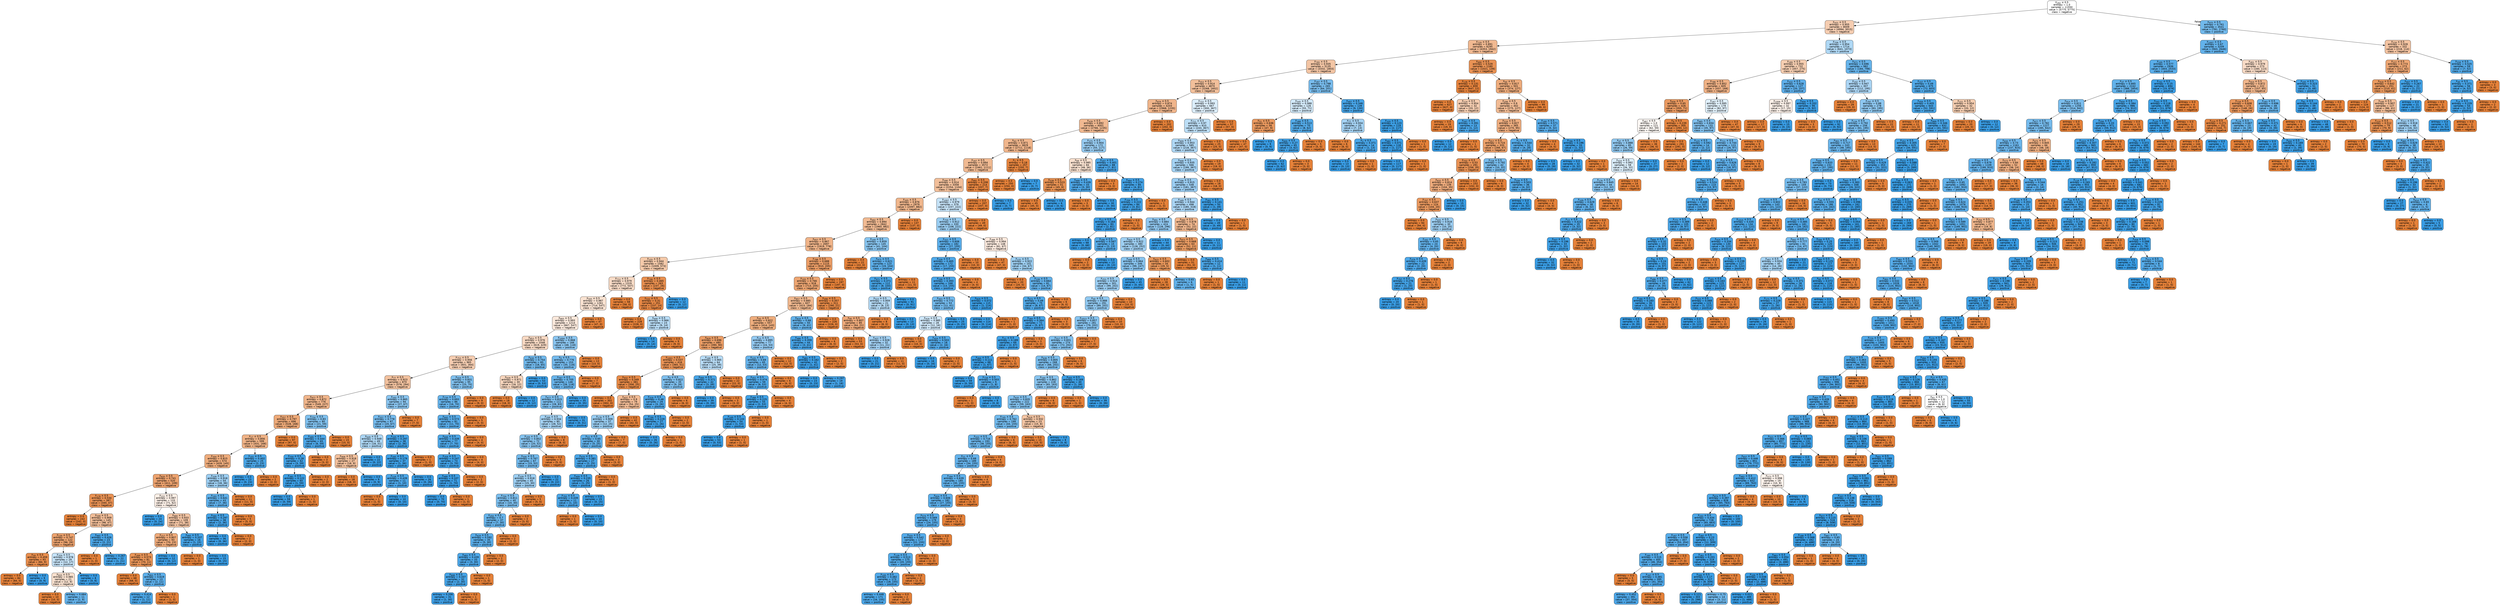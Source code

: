 digraph Tree {
node [shape=box, style="filled, rounded", color="black", fontname=helvetica] ;
edge [fontname=helvetica] ;
0 [label=<X<SUB>282</SUB> &le; 0.5<br/>entropy = 1.0<br/>samples = 11550<br/>value = [5775, 5775]<br/>class = negative>, fillcolor="#ffffff"] ;
1 [label=<X<SUB>431</SUB> &le; 0.5<br/>entropy = 0.955<br/>samples = 8009<br/>value = [4994, 3015]<br/>class = negative>, fillcolor="#f5cdb1"] ;
0 -> 1 [labeldistance=2.5, labelangle=45, headlabel="True"] ;
2 [label=<X<SUB>720</SUB> &le; 0.5<br/>entropy = 0.891<br/>samples = 6295<br/>value = [4353, 1942]<br/>class = negative>, fillcolor="#f1b991"] ;
1 -> 2 ;
3 [label=<X<SUB>765</SUB> &le; 0.5<br/>entropy = 0.935<br/>samples = 5135<br/>value = [3332, 1803]<br/>class = negative>, fillcolor="#f3c5a4"] ;
2 -> 3 ;
4 [label=<X<SUB>553</SUB> &le; 0.5<br/>entropy = 0.914<br/>samples = 4870<br/>value = [3268, 1602]<br/>class = negative>, fillcolor="#f2bf9a"] ;
3 -> 4 ;
5 [label=<X<SUB>876</SUB> &le; 0.5<br/>entropy = 0.874<br/>samples = 4203<br/>value = [2968, 1235]<br/>class = negative>, fillcolor="#f0b58b"] ;
4 -> 5 ;
6 [label=<X<SUB>439</SUB> &le; 0.5<br/>entropy = 0.892<br/>samples = 4001<br/>value = [2766, 1235]<br/>class = negative>, fillcolor="#f1b991"] ;
5 -> 6 ;
7 [label=<X<SUB>63</SUB> &le; 0.5<br/>entropy = 0.871<br/>samples = 3829<br/>value = [2711, 1118]<br/>class = negative>, fillcolor="#f0b58b"] ;
6 -> 7 ;
8 [label=<X<SUB>347</SUB> &le; 0.5<br/>entropy = 0.894<br/>samples = 3572<br/>value = [2461, 1111]<br/>class = negative>, fillcolor="#f1ba92"] ;
7 -> 8 ;
9 [label=<X<SUB>590</SUB> &le; 0.5<br/>entropy = 0.914<br/>samples = 3358<br/>value = [2254, 1104]<br/>class = negative>, fillcolor="#f2bf9a"] ;
8 -> 9 ;
10 [label=<X<SUB>305</SUB> &le; 0.5<br/>entropy = 0.876<br/>samples = 2979<br/>value = [2097, 882]<br/>class = negative>, fillcolor="#f0b68c"] ;
9 -> 10 ;
11 [label=<X<SUB>692</SUB> &le; 0.5<br/>entropy = 0.894<br/>samples = 2842<br/>value = [1960, 882]<br/>class = negative>, fillcolor="#f1ba92"] ;
10 -> 11 ;
12 [label=<X<SUB>657</SUB> &le; 0.5<br/>entropy = 0.867<br/>samples = 2697<br/>value = [1919, 778]<br/>class = negative>, fillcolor="#f0b489"] ;
11 -> 12 ;
13 [label=<X<SUB>155</SUB> &le; 0.5<br/>entropy = 0.944<br/>samples = 1582<br/>value = [1009, 573]<br/>class = negative>, fillcolor="#f4c9a9"] ;
12 -> 13 ;
14 [label=<X<SUB>712</SUB> &le; 0.5<br/>entropy = 0.979<br/>samples = 1319<br/>value = [772, 547]<br/>class = negative>, fillcolor="#f7dac5"] ;
13 -> 14 ;
15 [label=<X<SUB>505</SUB> &le; 0.5<br/>entropy = 0.987<br/>samples = 1261<br/>value = [714, 547]<br/>class = negative>, fillcolor="#f9e2d1"] ;
14 -> 15 ;
16 [label=<X<SUB>805</SUB> &le; 0.5<br/>entropy = 0.993<br/>samples = 1214<br/>value = [667, 547]<br/>class = negative>, fillcolor="#fae8db"] ;
15 -> 16 ;
17 [label=<X<SUB>853</SUB> &le; 0.5<br/>entropy = 0.976<br/>samples = 1048<br/>value = [619, 429]<br/>class = negative>, fillcolor="#f7d8c2"] ;
16 -> 17 ;
18 [label=<X<SUB>753</SUB> &le; 0.5<br/>entropy = 0.956<br/>samples = 965<br/>value = [601, 364]<br/>class = negative>, fillcolor="#f5cdb1"] ;
17 -> 18 ;
19 [label=<X<SUB>77</SUB> &le; 0.5<br/>entropy = 0.923<br/>samples = 870<br/>value = [576, 294]<br/>class = negative>, fillcolor="#f2c19e"] ;
18 -> 19 ;
20 [label=<X<SUB>977</SUB> &le; 0.5<br/>entropy = 0.872<br/>samples = 776<br/>value = [549, 227]<br/>class = negative>, fillcolor="#f0b58b"] ;
19 -> 20 ;
21 [label=<X<SUB>557</SUB> &le; 0.5<br/>entropy = 0.797<br/>samples = 696<br/>value = [528, 168]<br/>class = negative>, fillcolor="#eda978"] ;
20 -> 21 ;
22 [label=<X<SUB>17</SUB> &le; 0.5<br/>entropy = 0.856<br/>samples = 599<br/>value = [431, 168]<br/>class = negative>, fillcolor="#efb286"] ;
21 -> 22 ;
23 [label=<X<SUB>304</SUB> &le; 0.5<br/>entropy = 0.815<br/>samples = 574<br/>value = [429, 145]<br/>class = negative>, fillcolor="#eeac7c"] ;
22 -> 23 ;
24 [label=<X<SUB>620</SUB> &le; 0.5<br/>entropy = 0.741<br/>samples = 520<br/>value = [411, 109]<br/>class = negative>, fillcolor="#eca26e"] ;
23 -> 24 ;
25 [label=<X<SUB>178</SUB> &le; 0.5<br/>entropy = 0.534<br/>samples = 387<br/>value = [340, 47]<br/>class = negative>, fillcolor="#e99254"] ;
24 -> 25 ;
26 [label=<entropy = 0.0<br/>samples = 242<br/>value = [242, 0]<br/>class = negative>, fillcolor="#e58139"] ;
25 -> 26 ;
27 [label=<X<SUB>599</SUB> &le; 0.5<br/>entropy = 0.909<br/>samples = 145<br/>value = [98, 47]<br/>class = negative>, fillcolor="#f1bd98"] ;
25 -> 27 ;
28 [label=<X<SUB>130</SUB> &le; 0.5<br/>entropy = 0.747<br/>samples = 122<br/>value = [96, 26]<br/>class = negative>, fillcolor="#eca36f"] ;
27 -> 28 ;
29 [label=<X<SUB>59</SUB> &le; 0.5<br/>entropy = 0.459<br/>samples = 93<br/>value = [84, 9]<br/>class = negative>, fillcolor="#e88e4e"] ;
28 -> 29 ;
30 [label=<entropy = 0.0<br/>samples = 84<br/>value = [84, 0]<br/>class = negative>, fillcolor="#e58139"] ;
29 -> 30 ;
31 [label=<entropy = 0.0<br/>samples = 9<br/>value = [0, 9]<br/>class = positive>, fillcolor="#399de5"] ;
29 -> 31 ;
32 [label=<X<SUB>359</SUB> &le; 0.5<br/>entropy = 0.978<br/>samples = 29<br/>value = [12, 17]<br/>class = positive>, fillcolor="#c5e2f7"] ;
28 -> 32 ;
33 [label=<X<SUB>820</SUB> &le; 0.5<br/>entropy = 0.985<br/>samples = 21<br/>value = [12, 9]<br/>class = negative>, fillcolor="#f8e0ce"] ;
32 -> 33 ;
34 [label=<entropy = 0.0<br/>samples = 10<br/>value = [10, 0]<br/>class = negative>, fillcolor="#e58139"] ;
33 -> 34 ;
35 [label=<entropy = 0.684<br/>samples = 11<br/>value = [2, 9]<br/>class = positive>, fillcolor="#65b3eb"] ;
33 -> 35 ;
36 [label=<entropy = 0.0<br/>samples = 8<br/>value = [0, 8]<br/>class = positive>, fillcolor="#399de5"] ;
32 -> 36 ;
37 [label=<X<SUB>965</SUB> &le; 0.5<br/>entropy = 0.426<br/>samples = 23<br/>value = [2, 21]<br/>class = positive>, fillcolor="#4ca6e7"] ;
27 -> 37 ;
38 [label=<entropy = 0.0<br/>samples = 1<br/>value = [1, 0]<br/>class = negative>, fillcolor="#e58139"] ;
37 -> 38 ;
39 [label=<entropy = 0.267<br/>samples = 22<br/>value = [1, 21]<br/>class = positive>, fillcolor="#42a2e6"] ;
37 -> 39 ;
40 [label=<X<SUB>222</SUB> &le; 0.5<br/>entropy = 0.997<br/>samples = 133<br/>value = [71, 62]<br/>class = negative>, fillcolor="#fcefe6"] ;
24 -> 40 ;
41 [label=<entropy = 0.0<br/>samples = 24<br/>value = [0, 24]<br/>class = positive>, fillcolor="#399de5"] ;
40 -> 41 ;
42 [label=<X<SUB>880</SUB> &le; 0.5<br/>entropy = 0.933<br/>samples = 109<br/>value = [71, 38]<br/>class = negative>, fillcolor="#f3c4a3"] ;
40 -> 42 ;
43 [label=<X<SUB>217</SUB> &le; 0.5<br/>entropy = 0.807<br/>samples = 93<br/>value = [70, 23]<br/>class = negative>, fillcolor="#eeaa7a"] ;
42 -> 43 ;
44 [label=<X<SUB>269</SUB> &le; 0.5<br/>entropy = 0.573<br/>samples = 81<br/>value = [70, 11]<br/>class = negative>, fillcolor="#e99558"] ;
43 -> 44 ;
45 [label=<entropy = 0.0<br/>samples = 68<br/>value = [68, 0]<br/>class = negative>, fillcolor="#e58139"] ;
44 -> 45 ;
46 [label=<X<SUB>802</SUB> &le; 0.5<br/>entropy = 0.619<br/>samples = 13<br/>value = [2, 11]<br/>class = positive>, fillcolor="#5dafea"] ;
44 -> 46 ;
47 [label=<entropy = 0.414<br/>samples = 12<br/>value = [1, 11]<br/>class = positive>, fillcolor="#4ba6e7"] ;
46 -> 47 ;
48 [label=<entropy = 0.0<br/>samples = 1<br/>value = [1, 0]<br/>class = negative>, fillcolor="#e58139"] ;
46 -> 48 ;
49 [label=<entropy = 0.0<br/>samples = 12<br/>value = [0, 12]<br/>class = positive>, fillcolor="#399de5"] ;
43 -> 49 ;
50 [label=<X<SUB>995</SUB> &le; 0.5<br/>entropy = 0.337<br/>samples = 16<br/>value = [1, 15]<br/>class = positive>, fillcolor="#46a4e7"] ;
42 -> 50 ;
51 [label=<entropy = 0.0<br/>samples = 1<br/>value = [1, 0]<br/>class = negative>, fillcolor="#e58139"] ;
50 -> 51 ;
52 [label=<entropy = 0.0<br/>samples = 15<br/>value = [0, 15]<br/>class = positive>, fillcolor="#399de5"] ;
50 -> 52 ;
53 [label=<X<SUB>339</SUB> &le; 0.5<br/>entropy = 0.918<br/>samples = 54<br/>value = [18, 36]<br/>class = positive>, fillcolor="#9ccef2"] ;
23 -> 53 ;
54 [label=<X<SUB>193</SUB> &le; 0.5<br/>entropy = 0.641<br/>samples = 43<br/>value = [7, 36]<br/>class = positive>, fillcolor="#5fb0ea"] ;
53 -> 54 ;
55 [label=<X<SUB>584</SUB> &le; 0.5<br/>entropy = 0.297<br/>samples = 38<br/>value = [2, 36]<br/>class = positive>, fillcolor="#44a2e6"] ;
54 -> 55 ;
56 [label=<entropy = 0.0<br/>samples = 36<br/>value = [0, 36]<br/>class = positive>, fillcolor="#399de5"] ;
55 -> 56 ;
57 [label=<entropy = 0.0<br/>samples = 2<br/>value = [2, 0]<br/>class = negative>, fillcolor="#e58139"] ;
55 -> 57 ;
58 [label=<entropy = 0.0<br/>samples = 5<br/>value = [5, 0]<br/>class = negative>, fillcolor="#e58139"] ;
54 -> 58 ;
59 [label=<entropy = 0.0<br/>samples = 11<br/>value = [11, 0]<br/>class = negative>, fillcolor="#e58139"] ;
53 -> 59 ;
60 [label=<X<SUB>101</SUB> &le; 0.5<br/>entropy = 0.402<br/>samples = 25<br/>value = [2, 23]<br/>class = positive>, fillcolor="#4aa6e7"] ;
22 -> 60 ;
61 [label=<entropy = 0.0<br/>samples = 23<br/>value = [0, 23]<br/>class = positive>, fillcolor="#399de5"] ;
60 -> 61 ;
62 [label=<entropy = 0.0<br/>samples = 2<br/>value = [2, 0]<br/>class = negative>, fillcolor="#e58139"] ;
60 -> 62 ;
63 [label=<entropy = 0.0<br/>samples = 97<br/>value = [97, 0]<br/>class = negative>, fillcolor="#e58139"] ;
21 -> 63 ;
64 [label=<X<SUB>754</SUB> &le; 0.5<br/>entropy = 0.83<br/>samples = 80<br/>value = [21, 59]<br/>class = positive>, fillcolor="#7fc0ee"] ;
20 -> 64 ;
65 [label=<X<SUB>489</SUB> &le; 0.5<br/>entropy = 0.444<br/>samples = 65<br/>value = [6, 59]<br/>class = positive>, fillcolor="#4da7e8"] ;
64 -> 65 ;
66 [label=<X<SUB>704</SUB> &le; 0.5<br/>entropy = 0.28<br/>samples = 62<br/>value = [3, 59]<br/>class = positive>, fillcolor="#43a2e6"] ;
65 -> 66 ;
67 [label=<X<SUB>381</SUB> &le; 0.5<br/>entropy = 0.122<br/>samples = 60<br/>value = [1, 59]<br/>class = positive>, fillcolor="#3c9fe5"] ;
66 -> 67 ;
68 [label=<entropy = 0.0<br/>samples = 59<br/>value = [0, 59]<br/>class = positive>, fillcolor="#399de5"] ;
67 -> 68 ;
69 [label=<entropy = 0.0<br/>samples = 1<br/>value = [1, 0]<br/>class = negative>, fillcolor="#e58139"] ;
67 -> 69 ;
70 [label=<entropy = 0.0<br/>samples = 2<br/>value = [2, 0]<br/>class = negative>, fillcolor="#e58139"] ;
66 -> 70 ;
71 [label=<entropy = 0.0<br/>samples = 3<br/>value = [3, 0]<br/>class = negative>, fillcolor="#e58139"] ;
65 -> 71 ;
72 [label=<entropy = 0.0<br/>samples = 15<br/>value = [15, 0]<br/>class = negative>, fillcolor="#e58139"] ;
64 -> 72 ;
73 [label=<X<SUB>202</SUB> &le; 0.5<br/>entropy = 0.865<br/>samples = 94<br/>value = [27, 67]<br/>class = positive>, fillcolor="#89c4ef"] ;
19 -> 73 ;
74 [label=<X<SUB>557</SUB> &le; 0.5<br/>entropy = 0.778<br/>samples = 87<br/>value = [20, 67]<br/>class = positive>, fillcolor="#74baed"] ;
73 -> 74 ;
75 [label=<X<SUB>649</SUB> &le; 0.5<br/>entropy = 0.949<br/>samples = 49<br/>value = [18, 31]<br/>class = positive>, fillcolor="#acd6f4"] ;
74 -> 75 ;
76 [label=<X<SUB>908</SUB> &le; 0.5<br/>entropy = 0.918<br/>samples = 27<br/>value = [18, 9]<br/>class = negative>, fillcolor="#f2c09c"] ;
75 -> 76 ;
77 [label=<entropy = 0.0<br/>samples = 18<br/>value = [18, 0]<br/>class = negative>, fillcolor="#e58139"] ;
76 -> 77 ;
78 [label=<entropy = 0.0<br/>samples = 9<br/>value = [0, 9]<br/>class = positive>, fillcolor="#399de5"] ;
76 -> 78 ;
79 [label=<entropy = 0.0<br/>samples = 22<br/>value = [0, 22]<br/>class = positive>, fillcolor="#399de5"] ;
75 -> 79 ;
80 [label=<X<SUB>105</SUB> &le; 0.5<br/>entropy = 0.297<br/>samples = 38<br/>value = [2, 36]<br/>class = positive>, fillcolor="#44a2e6"] ;
74 -> 80 ;
81 [label=<X<SUB>345</SUB> &le; 0.5<br/>entropy = 0.179<br/>samples = 37<br/>value = [1, 36]<br/>class = positive>, fillcolor="#3ea0e6"] ;
80 -> 81 ;
82 [label=<X<SUB>116</SUB> &le; 0.5<br/>entropy = 0.439<br/>samples = 11<br/>value = [1, 10]<br/>class = positive>, fillcolor="#4da7e8"] ;
81 -> 82 ;
83 [label=<entropy = 0.0<br/>samples = 1<br/>value = [1, 0]<br/>class = negative>, fillcolor="#e58139"] ;
82 -> 83 ;
84 [label=<entropy = 0.0<br/>samples = 10<br/>value = [0, 10]<br/>class = positive>, fillcolor="#399de5"] ;
82 -> 84 ;
85 [label=<entropy = 0.0<br/>samples = 26<br/>value = [0, 26]<br/>class = positive>, fillcolor="#399de5"] ;
81 -> 85 ;
86 [label=<entropy = 0.0<br/>samples = 1<br/>value = [1, 0]<br/>class = negative>, fillcolor="#e58139"] ;
80 -> 86 ;
87 [label=<entropy = 0.0<br/>samples = 7<br/>value = [7, 0]<br/>class = negative>, fillcolor="#e58139"] ;
73 -> 87 ;
88 [label=<X<SUB>424</SUB> &le; 0.5<br/>entropy = 0.831<br/>samples = 95<br/>value = [25, 70]<br/>class = positive>, fillcolor="#80c0ee"] ;
18 -> 88 ;
89 [label=<X<SUB>730</SUB> &le; 0.5<br/>entropy = 0.693<br/>samples = 86<br/>value = [16, 70]<br/>class = positive>, fillcolor="#66b3eb"] ;
88 -> 89 ;
90 [label=<X<SUB>642</SUB> &le; 0.5<br/>entropy = 0.573<br/>samples = 81<br/>value = [11, 70]<br/>class = positive>, fillcolor="#58ace9"] ;
89 -> 90 ;
91 [label=<X<SUB>846</SUB> &le; 0.5<br/>entropy = 0.439<br/>samples = 77<br/>value = [7, 70]<br/>class = positive>, fillcolor="#4da7e8"] ;
90 -> 91 ;
92 [label=<X<SUB>359</SUB> &le; 0.5<br/>entropy = 0.247<br/>samples = 73<br/>value = [3, 70]<br/>class = positive>, fillcolor="#41a1e6"] ;
91 -> 92 ;
93 [label=<X<SUB>489</SUB> &le; 0.5<br/>entropy = 0.107<br/>samples = 71<br/>value = [1, 70]<br/>class = positive>, fillcolor="#3c9ee5"] ;
92 -> 93 ;
94 [label=<entropy = 0.0<br/>samples = 70<br/>value = [0, 70]<br/>class = positive>, fillcolor="#399de5"] ;
93 -> 94 ;
95 [label=<entropy = 0.0<br/>samples = 1<br/>value = [1, 0]<br/>class = negative>, fillcolor="#e58139"] ;
93 -> 95 ;
96 [label=<entropy = 0.0<br/>samples = 2<br/>value = [2, 0]<br/>class = negative>, fillcolor="#e58139"] ;
92 -> 96 ;
97 [label=<entropy = 0.0<br/>samples = 4<br/>value = [4, 0]<br/>class = negative>, fillcolor="#e58139"] ;
91 -> 97 ;
98 [label=<entropy = 0.0<br/>samples = 4<br/>value = [4, 0]<br/>class = negative>, fillcolor="#e58139"] ;
90 -> 98 ;
99 [label=<entropy = 0.0<br/>samples = 5<br/>value = [5, 0]<br/>class = negative>, fillcolor="#e58139"] ;
89 -> 99 ;
100 [label=<entropy = 0.0<br/>samples = 9<br/>value = [9, 0]<br/>class = negative>, fillcolor="#e58139"] ;
88 -> 100 ;
101 [label=<X<SUB>630</SUB> &le; 0.5<br/>entropy = 0.754<br/>samples = 83<br/>value = [18, 65]<br/>class = positive>, fillcolor="#70b8ec"] ;
17 -> 101 ;
102 [label=<X<SUB>639</SUB> &le; 0.5<br/>entropy = 0.971<br/>samples = 30<br/>value = [18, 12]<br/>class = negative>, fillcolor="#f6d5bd"] ;
101 -> 102 ;
103 [label=<entropy = 0.0<br/>samples = 18<br/>value = [18, 0]<br/>class = negative>, fillcolor="#e58139"] ;
102 -> 103 ;
104 [label=<entropy = 0.0<br/>samples = 12<br/>value = [0, 12]<br/>class = positive>, fillcolor="#399de5"] ;
102 -> 104 ;
105 [label=<entropy = 0.0<br/>samples = 53<br/>value = [0, 53]<br/>class = positive>, fillcolor="#399de5"] ;
101 -> 105 ;
106 [label=<X<SUB>1004</SUB> &le; 0.5<br/>entropy = 0.868<br/>samples = 166<br/>value = [48, 118]<br/>class = positive>, fillcolor="#8ac5f0"] ;
16 -> 106 ;
107 [label=<X<SUB>0</SUB> &le; 0.5<br/>entropy = 0.776<br/>samples = 153<br/>value = [35, 118]<br/>class = positive>, fillcolor="#74baed"] ;
106 -> 107 ;
108 [label=<X<SUB>567</SUB> &le; 0.5<br/>entropy = 0.705<br/>samples = 146<br/>value = [28, 118]<br/>class = positive>, fillcolor="#68b4eb"] ;
107 -> 108 ;
109 [label=<X<SUB>677</SUB> &le; 0.5<br/>entropy = 0.815<br/>samples = 111<br/>value = [28, 83]<br/>class = positive>, fillcolor="#7cbeee"] ;
108 -> 109 ;
110 [label=<X<SUB>268</SUB> &le; 0.5<br/>entropy = 0.934<br/>samples = 80<br/>value = [28, 52]<br/>class = positive>, fillcolor="#a4d2f3"] ;
109 -> 110 ;
111 [label=<X<SUB>209</SUB> &le; 0.5<br/>entropy = 0.852<br/>samples = 72<br/>value = [20, 52]<br/>class = positive>, fillcolor="#85c3ef"] ;
110 -> 111 ;
112 [label=<X<SUB>506</SUB> &le; 0.5<br/>entropy = 0.767<br/>samples = 67<br/>value = [15, 52]<br/>class = positive>, fillcolor="#72b9ec"] ;
111 -> 112 ;
113 [label=<X<SUB>339</SUB> &le; 0.5<br/>entropy = 0.918<br/>samples = 45<br/>value = [15, 30]<br/>class = positive>, fillcolor="#9ccef2"] ;
112 -> 113 ;
114 [label=<X<SUB>704</SUB> &le; 0.5<br/>entropy = 0.811<br/>samples = 40<br/>value = [10, 30]<br/>class = positive>, fillcolor="#7bbeee"] ;
113 -> 114 ;
115 [label=<X<SUB>350</SUB> &le; 0.5<br/>entropy = 0.7<br/>samples = 37<br/>value = [7, 30]<br/>class = positive>, fillcolor="#67b4eb"] ;
114 -> 115 ;
116 [label=<X<SUB>629</SUB> &le; 0.5<br/>entropy = 0.592<br/>samples = 35<br/>value = [5, 30]<br/>class = positive>, fillcolor="#5aade9"] ;
115 -> 116 ;
117 [label=<X<SUB>683</SUB> &le; 0.5<br/>entropy = 0.439<br/>samples = 33<br/>value = [3, 30]<br/>class = positive>, fillcolor="#4da7e8"] ;
116 -> 117 ;
118 [label=<X<SUB>848</SUB> &le; 0.5<br/>entropy = 0.337<br/>samples = 32<br/>value = [2, 30]<br/>class = positive>, fillcolor="#46a4e7"] ;
117 -> 118 ;
119 [label=<entropy = 0.206<br/>samples = 31<br/>value = [1, 30]<br/>class = positive>, fillcolor="#40a0e6"] ;
118 -> 119 ;
120 [label=<entropy = 0.0<br/>samples = 1<br/>value = [1, 0]<br/>class = negative>, fillcolor="#e58139"] ;
118 -> 120 ;
121 [label=<entropy = 0.0<br/>samples = 1<br/>value = [1, 0]<br/>class = negative>, fillcolor="#e58139"] ;
117 -> 121 ;
122 [label=<entropy = 0.0<br/>samples = 2<br/>value = [2, 0]<br/>class = negative>, fillcolor="#e58139"] ;
116 -> 122 ;
123 [label=<entropy = 0.0<br/>samples = 2<br/>value = [2, 0]<br/>class = negative>, fillcolor="#e58139"] ;
115 -> 123 ;
124 [label=<entropy = 0.0<br/>samples = 3<br/>value = [3, 0]<br/>class = negative>, fillcolor="#e58139"] ;
114 -> 124 ;
125 [label=<entropy = 0.0<br/>samples = 5<br/>value = [5, 0]<br/>class = negative>, fillcolor="#e58139"] ;
113 -> 125 ;
126 [label=<entropy = 0.0<br/>samples = 22<br/>value = [0, 22]<br/>class = positive>, fillcolor="#399de5"] ;
112 -> 126 ;
127 [label=<entropy = 0.0<br/>samples = 5<br/>value = [5, 0]<br/>class = negative>, fillcolor="#e58139"] ;
111 -> 127 ;
128 [label=<entropy = 0.0<br/>samples = 8<br/>value = [8, 0]<br/>class = negative>, fillcolor="#e58139"] ;
110 -> 128 ;
129 [label=<entropy = 0.0<br/>samples = 31<br/>value = [0, 31]<br/>class = positive>, fillcolor="#399de5"] ;
109 -> 129 ;
130 [label=<entropy = 0.0<br/>samples = 35<br/>value = [0, 35]<br/>class = positive>, fillcolor="#399de5"] ;
108 -> 130 ;
131 [label=<entropy = 0.0<br/>samples = 7<br/>value = [7, 0]<br/>class = negative>, fillcolor="#e58139"] ;
107 -> 131 ;
132 [label=<entropy = 0.0<br/>samples = 13<br/>value = [13, 0]<br/>class = negative>, fillcolor="#e58139"] ;
106 -> 132 ;
133 [label=<entropy = 0.0<br/>samples = 47<br/>value = [47, 0]<br/>class = negative>, fillcolor="#e58139"] ;
15 -> 133 ;
134 [label=<entropy = 0.0<br/>samples = 58<br/>value = [58, 0]<br/>class = negative>, fillcolor="#e58139"] ;
14 -> 134 ;
135 [label=<X<SUB>746</SUB> &le; 0.5<br/>entropy = 0.465<br/>samples = 263<br/>value = [237, 26]<br/>class = negative>, fillcolor="#e88f4f"] ;
13 -> 135 ;
136 [label=<X<SUB>532</SUB> &le; 0.5<br/>entropy = 0.31<br/>samples = 251<br/>value = [237, 14]<br/>class = negative>, fillcolor="#e78845"] ;
135 -> 136 ;
137 [label=<entropy = 0.0<br/>samples = 228<br/>value = [228, 0]<br/>class = negative>, fillcolor="#e58139"] ;
136 -> 137 ;
138 [label=<X<SUB>640</SUB> &le; 0.5<br/>entropy = 0.966<br/>samples = 23<br/>value = [9, 14]<br/>class = positive>, fillcolor="#b8dcf6"] ;
136 -> 138 ;
139 [label=<entropy = 0.0<br/>samples = 14<br/>value = [0, 14]<br/>class = positive>, fillcolor="#399de5"] ;
138 -> 139 ;
140 [label=<entropy = 0.0<br/>samples = 9<br/>value = [9, 0]<br/>class = negative>, fillcolor="#e58139"] ;
138 -> 140 ;
141 [label=<entropy = 0.0<br/>samples = 12<br/>value = [0, 12]<br/>class = positive>, fillcolor="#399de5"] ;
135 -> 141 ;
142 [label=<X<SUB>788</SUB> &le; 0.5<br/>entropy = 0.688<br/>samples = 1115<br/>value = [910, 205]<br/>class = negative>, fillcolor="#eb9d66"] ;
12 -> 142 ;
143 [label=<X<SUB>320</SUB> &le; 0.5<br/>entropy = 0.766<br/>samples = 918<br/>value = [713, 205]<br/>class = negative>, fillcolor="#eca572"] ;
142 -> 143 ;
144 [label=<X<SUB>857</SUB> &le; 0.5<br/>entropy = 0.885<br/>samples = 607<br/>value = [423, 184]<br/>class = negative>, fillcolor="#f0b88f"] ;
143 -> 144 ;
145 [label=<X<SUB>43</SUB> &le; 0.5<br/>entropy = 0.822<br/>samples = 557<br/>value = [414, 143]<br/>class = negative>, fillcolor="#eead7d"] ;
144 -> 145 ;
146 [label=<X<SUB>829</SUB> &le; 0.5<br/>entropy = 0.696<br/>samples = 480<br/>value = [390, 90]<br/>class = negative>, fillcolor="#eb9e67"] ;
145 -> 146 ;
147 [label=<X<SUB>1003</SUB> &le; 0.5<br/>entropy = 0.537<br/>samples = 416<br/>value = [365, 51]<br/>class = negative>, fillcolor="#e99355"] ;
146 -> 147 ;
148 [label=<X<SUB>932</SUB> &le; 0.5<br/>entropy = 0.349<br/>samples = 381<br/>value = [356, 25]<br/>class = negative>, fillcolor="#e78a47"] ;
147 -> 148 ;
149 [label=<entropy = 0.0<br/>samples = 302<br/>value = [302, 0]<br/>class = negative>, fillcolor="#e58139"] ;
148 -> 149 ;
150 [label=<X<SUB>437</SUB> &le; 0.5<br/>entropy = 0.9<br/>samples = 79<br/>value = [54, 25]<br/>class = negative>, fillcolor="#f1bb95"] ;
148 -> 150 ;
151 [label=<X<SUB>178</SUB> &le; 0.5<br/>entropy = 0.909<br/>samples = 37<br/>value = [12, 25]<br/>class = positive>, fillcolor="#98ccf1"] ;
150 -> 151 ;
152 [label=<X<SUB>53</SUB> &le; 0.5<br/>entropy = 0.65<br/>samples = 30<br/>value = [5, 25]<br/>class = positive>, fillcolor="#61b1ea"] ;
151 -> 152 ;
153 [label=<X<SUB>470</SUB> &le; 0.5<br/>entropy = 0.381<br/>samples = 27<br/>value = [2, 25]<br/>class = positive>, fillcolor="#49a5e7"] ;
152 -> 153 ;
154 [label=<X<SUB>409</SUB> &le; 0.5<br/>entropy = 0.235<br/>samples = 26<br/>value = [1, 25]<br/>class = positive>, fillcolor="#41a1e6"] ;
153 -> 154 ;
155 [label=<X<SUB>702</SUB> &le; 0.5<br/>entropy = 0.439<br/>samples = 11<br/>value = [1, 10]<br/>class = positive>, fillcolor="#4da7e8"] ;
154 -> 155 ;
156 [label=<entropy = 0.0<br/>samples = 1<br/>value = [1, 0]<br/>class = negative>, fillcolor="#e58139"] ;
155 -> 156 ;
157 [label=<entropy = 0.0<br/>samples = 10<br/>value = [0, 10]<br/>class = positive>, fillcolor="#399de5"] ;
155 -> 157 ;
158 [label=<entropy = 0.0<br/>samples = 15<br/>value = [0, 15]<br/>class = positive>, fillcolor="#399de5"] ;
154 -> 158 ;
159 [label=<entropy = 0.0<br/>samples = 1<br/>value = [1, 0]<br/>class = negative>, fillcolor="#e58139"] ;
153 -> 159 ;
160 [label=<entropy = 0.0<br/>samples = 3<br/>value = [3, 0]<br/>class = negative>, fillcolor="#e58139"] ;
152 -> 160 ;
161 [label=<entropy = 0.0<br/>samples = 7<br/>value = [7, 0]<br/>class = negative>, fillcolor="#e58139"] ;
151 -> 161 ;
162 [label=<entropy = 0.0<br/>samples = 42<br/>value = [42, 0]<br/>class = negative>, fillcolor="#e58139"] ;
150 -> 162 ;
163 [label=<X<SUB>0</SUB> &le; 0.5<br/>entropy = 0.822<br/>samples = 35<br/>value = [9, 26]<br/>class = positive>, fillcolor="#7ebfee"] ;
147 -> 163 ;
164 [label=<X<SUB>316</SUB> &le; 0.5<br/>entropy = 0.48<br/>samples = 29<br/>value = [3, 26]<br/>class = positive>, fillcolor="#50a8e8"] ;
163 -> 164 ;
165 [label=<X<SUB>790</SUB> &le; 0.5<br/>entropy = 0.229<br/>samples = 27<br/>value = [1, 26]<br/>class = positive>, fillcolor="#41a1e6"] ;
164 -> 165 ;
166 [label=<entropy = 0.0<br/>samples = 26<br/>value = [0, 26]<br/>class = positive>, fillcolor="#399de5"] ;
165 -> 166 ;
167 [label=<entropy = 0.0<br/>samples = 1<br/>value = [1, 0]<br/>class = negative>, fillcolor="#e58139"] ;
165 -> 167 ;
168 [label=<entropy = 0.0<br/>samples = 2<br/>value = [2, 0]<br/>class = negative>, fillcolor="#e58139"] ;
164 -> 168 ;
169 [label=<entropy = 0.0<br/>samples = 6<br/>value = [6, 0]<br/>class = negative>, fillcolor="#e58139"] ;
163 -> 169 ;
170 [label=<X<SUB>168</SUB> &le; 0.5<br/>entropy = 0.965<br/>samples = 64<br/>value = [25, 39]<br/>class = positive>, fillcolor="#b8dcf6"] ;
146 -> 170 ;
171 [label=<X<SUB>990</SUB> &le; 0.5<br/>entropy = 0.371<br/>samples = 42<br/>value = [3, 39]<br/>class = positive>, fillcolor="#48a5e7"] ;
170 -> 171 ;
172 [label=<entropy = 0.0<br/>samples = 39<br/>value = [0, 39]<br/>class = positive>, fillcolor="#399de5"] ;
171 -> 172 ;
173 [label=<entropy = 0.0<br/>samples = 3<br/>value = [3, 0]<br/>class = negative>, fillcolor="#e58139"] ;
171 -> 173 ;
174 [label=<entropy = 0.0<br/>samples = 22<br/>value = [22, 0]<br/>class = negative>, fillcolor="#e58139"] ;
170 -> 174 ;
175 [label=<X<SUB>13</SUB> &le; 0.5<br/>entropy = 0.895<br/>samples = 77<br/>value = [24, 53]<br/>class = positive>, fillcolor="#93c9f1"] ;
145 -> 175 ;
176 [label=<X<SUB>225</SUB> &le; 0.5<br/>entropy = 0.69<br/>samples = 65<br/>value = [12, 53]<br/>class = positive>, fillcolor="#66b3eb"] ;
175 -> 176 ;
177 [label=<X<SUB>451</SUB> &le; 0.5<br/>entropy = 0.474<br/>samples = 59<br/>value = [6, 53]<br/>class = positive>, fillcolor="#4fa8e8"] ;
176 -> 177 ;
178 [label=<X<SUB>368</SUB> &le; 0.5<br/>entropy = 0.225<br/>samples = 55<br/>value = [2, 53]<br/>class = positive>, fillcolor="#40a1e6"] ;
177 -> 178 ;
179 [label=<X<SUB>149</SUB> &le; 0.5<br/>entropy = 0.133<br/>samples = 54<br/>value = [1, 53]<br/>class = positive>, fillcolor="#3d9fe5"] ;
178 -> 179 ;
180 [label=<entropy = 0.0<br/>samples = 53<br/>value = [0, 53]<br/>class = positive>, fillcolor="#399de5"] ;
179 -> 180 ;
181 [label=<entropy = 0.0<br/>samples = 1<br/>value = [1, 0]<br/>class = negative>, fillcolor="#e58139"] ;
179 -> 181 ;
182 [label=<entropy = 0.0<br/>samples = 1<br/>value = [1, 0]<br/>class = negative>, fillcolor="#e58139"] ;
178 -> 182 ;
183 [label=<entropy = 0.0<br/>samples = 4<br/>value = [4, 0]<br/>class = negative>, fillcolor="#e58139"] ;
177 -> 183 ;
184 [label=<entropy = 0.0<br/>samples = 6<br/>value = [6, 0]<br/>class = negative>, fillcolor="#e58139"] ;
176 -> 184 ;
185 [label=<entropy = 0.0<br/>samples = 12<br/>value = [12, 0]<br/>class = negative>, fillcolor="#e58139"] ;
175 -> 185 ;
186 [label=<X<SUB>819</SUB> &le; 0.5<br/>entropy = 0.68<br/>samples = 50<br/>value = [9, 41]<br/>class = positive>, fillcolor="#64b3eb"] ;
144 -> 186 ;
187 [label=<X<SUB>486</SUB> &le; 0.5<br/>entropy = 0.359<br/>samples = 44<br/>value = [3, 41]<br/>class = positive>, fillcolor="#47a4e7"] ;
186 -> 187 ;
188 [label=<X<SUB>883</SUB> &le; 0.5<br/>entropy = 0.162<br/>samples = 42<br/>value = [1, 41]<br/>class = positive>, fillcolor="#3e9fe6"] ;
187 -> 188 ;
189 [label=<entropy = 0.0<br/>samples = 23<br/>value = [0, 23]<br/>class = positive>, fillcolor="#399de5"] ;
188 -> 189 ;
190 [label=<entropy = 0.297<br/>samples = 19<br/>value = [1, 18]<br/>class = positive>, fillcolor="#44a2e6"] ;
188 -> 190 ;
191 [label=<entropy = 0.0<br/>samples = 2<br/>value = [2, 0]<br/>class = negative>, fillcolor="#e58139"] ;
187 -> 191 ;
192 [label=<entropy = 0.0<br/>samples = 6<br/>value = [6, 0]<br/>class = negative>, fillcolor="#e58139"] ;
186 -> 192 ;
193 [label=<X<SUB>496</SUB> &le; 0.5<br/>entropy = 0.357<br/>samples = 311<br/>value = [290, 21]<br/>class = negative>, fillcolor="#e78a47"] ;
143 -> 193 ;
194 [label=<entropy = 0.0<br/>samples = 226<br/>value = [226, 0]<br/>class = negative>, fillcolor="#e58139"] ;
193 -> 194 ;
195 [label=<X<SUB>95</SUB> &le; 0.5<br/>entropy = 0.807<br/>samples = 85<br/>value = [64, 21]<br/>class = negative>, fillcolor="#eeaa7a"] ;
193 -> 195 ;
196 [label=<entropy = 0.0<br/>samples = 53<br/>value = [53, 0]<br/>class = negative>, fillcolor="#e58139"] ;
195 -> 196 ;
197 [label=<X<SUB>437</SUB> &le; 0.5<br/>entropy = 0.928<br/>samples = 32<br/>value = [11, 21]<br/>class = positive>, fillcolor="#a1d0f3"] ;
195 -> 197 ;
198 [label=<entropy = 0.0<br/>samples = 21<br/>value = [0, 21]<br/>class = positive>, fillcolor="#399de5"] ;
197 -> 198 ;
199 [label=<entropy = 0.0<br/>samples = 11<br/>value = [11, 0]<br/>class = negative>, fillcolor="#e58139"] ;
197 -> 199 ;
200 [label=<entropy = 0.0<br/>samples = 197<br/>value = [197, 0]<br/>class = negative>, fillcolor="#e58139"] ;
142 -> 200 ;
201 [label=<X<SUB>249</SUB> &le; 0.5<br/>entropy = 0.859<br/>samples = 145<br/>value = [41, 104]<br/>class = positive>, fillcolor="#87c4ef"] ;
11 -> 201 ;
202 [label=<entropy = 0.0<br/>samples = 22<br/>value = [22, 0]<br/>class = negative>, fillcolor="#e58139"] ;
201 -> 202 ;
203 [label=<X<SUB>975</SUB> &le; 0.5<br/>entropy = 0.621<br/>samples = 123<br/>value = [19, 104]<br/>class = positive>, fillcolor="#5dafea"] ;
201 -> 203 ;
204 [label=<X<SUB>971</SUB> &le; 0.5<br/>entropy = 0.371<br/>samples = 112<br/>value = [8, 104]<br/>class = positive>, fillcolor="#48a5e7"] ;
203 -> 204 ;
205 [label=<X<SUB>523</SUB> &le; 0.5<br/>entropy = 0.959<br/>samples = 21<br/>value = [8, 13]<br/>class = positive>, fillcolor="#b3d9f5"] ;
204 -> 205 ;
206 [label=<entropy = 0.0<br/>samples = 8<br/>value = [8, 0]<br/>class = negative>, fillcolor="#e58139"] ;
205 -> 206 ;
207 [label=<entropy = 0.0<br/>samples = 13<br/>value = [0, 13]<br/>class = positive>, fillcolor="#399de5"] ;
205 -> 207 ;
208 [label=<entropy = 0.0<br/>samples = 91<br/>value = [0, 91]<br/>class = positive>, fillcolor="#399de5"] ;
204 -> 208 ;
209 [label=<entropy = 0.0<br/>samples = 11<br/>value = [11, 0]<br/>class = negative>, fillcolor="#e58139"] ;
203 -> 209 ;
210 [label=<entropy = 0.0<br/>samples = 137<br/>value = [137, 0]<br/>class = negative>, fillcolor="#e58139"] ;
10 -> 210 ;
211 [label=<X<SUB>1007</SUB> &le; 0.5<br/>entropy = 0.979<br/>samples = 379<br/>value = [157, 222]<br/>class = positive>, fillcolor="#c5e2f7"] ;
9 -> 211 ;
212 [label=<X<SUB>759</SUB> &le; 0.5<br/>entropy = 0.912<br/>samples = 330<br/>value = [108, 222]<br/>class = positive>, fillcolor="#99cdf2"] ;
211 -> 212 ;
213 [label=<X<SUB>321</SUB> &le; 0.5<br/>entropy = 0.606<br/>samples = 182<br/>value = [27, 155]<br/>class = positive>, fillcolor="#5baeea"] ;
212 -> 213 ;
214 [label=<X<SUB>339</SUB> &le; 0.5<br/>entropy = 0.465<br/>samples = 172<br/>value = [17, 155]<br/>class = positive>, fillcolor="#4fa8e8"] ;
213 -> 214 ;
215 [label=<X<SUB>298</SUB> &le; 0.5<br/>entropy = 0.393<br/>samples = 168<br/>value = [13, 155]<br/>class = positive>, fillcolor="#4aa5e7"] ;
214 -> 215 ;
216 [label=<X<SUB>403</SUB> &le; 0.5<br/>entropy = 0.772<br/>samples = 53<br/>value = [12, 41]<br/>class = positive>, fillcolor="#73baed"] ;
215 -> 216 ;
217 [label=<X<SUB>416</SUB> &le; 0.5<br/>entropy = 0.985<br/>samples = 28<br/>value = [12, 16]<br/>class = positive>, fillcolor="#cee6f8"] ;
216 -> 217 ;
218 [label=<entropy = 0.0<br/>samples = 10<br/>value = [10, 0]<br/>class = negative>, fillcolor="#e58139"] ;
217 -> 218 ;
219 [label=<X<SUB>424</SUB> &le; 0.5<br/>entropy = 0.503<br/>samples = 18<br/>value = [2, 16]<br/>class = positive>, fillcolor="#52a9e8"] ;
217 -> 219 ;
220 [label=<entropy = 0.0<br/>samples = 16<br/>value = [0, 16]<br/>class = positive>, fillcolor="#399de5"] ;
219 -> 220 ;
221 [label=<entropy = 0.0<br/>samples = 2<br/>value = [2, 0]<br/>class = negative>, fillcolor="#e58139"] ;
219 -> 221 ;
222 [label=<entropy = 0.0<br/>samples = 25<br/>value = [0, 25]<br/>class = positive>, fillcolor="#399de5"] ;
216 -> 222 ;
223 [label=<X<SUB>829</SUB> &le; 0.5<br/>entropy = 0.072<br/>samples = 115<br/>value = [1, 114]<br/>class = positive>, fillcolor="#3b9ee5"] ;
215 -> 223 ;
224 [label=<entropy = 0.0<br/>samples = 114<br/>value = [0, 114]<br/>class = positive>, fillcolor="#399de5"] ;
223 -> 224 ;
225 [label=<entropy = 0.0<br/>samples = 1<br/>value = [1, 0]<br/>class = negative>, fillcolor="#e58139"] ;
223 -> 225 ;
226 [label=<entropy = 0.0<br/>samples = 4<br/>value = [4, 0]<br/>class = negative>, fillcolor="#e58139"] ;
214 -> 226 ;
227 [label=<entropy = 0.0<br/>samples = 10<br/>value = [10, 0]<br/>class = negative>, fillcolor="#e58139"] ;
213 -> 227 ;
228 [label=<X<SUB>388</SUB> &le; 0.5<br/>entropy = 0.994<br/>samples = 148<br/>value = [81, 67]<br/>class = negative>, fillcolor="#fbe9dd"] ;
212 -> 228 ;
229 [label=<entropy = 0.0<br/>samples = 47<br/>value = [47, 0]<br/>class = negative>, fillcolor="#e58139"] ;
228 -> 229 ;
230 [label=<X<SUB>131</SUB> &le; 0.5<br/>entropy = 0.922<br/>samples = 101<br/>value = [34, 67]<br/>class = positive>, fillcolor="#9dcff2"] ;
228 -> 230 ;
231 [label=<entropy = 0.0<br/>samples = 20<br/>value = [20, 0]<br/>class = negative>, fillcolor="#e58139"] ;
230 -> 231 ;
232 [label=<X<SUB>336</SUB> &le; 0.5<br/>entropy = 0.664<br/>samples = 81<br/>value = [14, 67]<br/>class = positive>, fillcolor="#62b1ea"] ;
230 -> 232 ;
233 [label=<X<SUB>672</SUB> &le; 0.5<br/>entropy = 0.49<br/>samples = 75<br/>value = [8, 67]<br/>class = positive>, fillcolor="#51a9e8"] ;
232 -> 233 ;
234 [label=<X<SUB>360</SUB> &le; 0.5<br/>entropy = 0.364<br/>samples = 72<br/>value = [5, 67]<br/>class = positive>, fillcolor="#48a4e7"] ;
233 -> 234 ;
235 [label=<X<SUB>11</SUB> &le; 0.5<br/>entropy = 0.189<br/>samples = 69<br/>value = [2, 67]<br/>class = positive>, fillcolor="#3fa0e6"] ;
234 -> 235 ;
236 [label=<X<SUB>464</SUB> &le; 0.5<br/>entropy = 0.111<br/>samples = 68<br/>value = [1, 67]<br/>class = positive>, fillcolor="#3c9ee5"] ;
235 -> 236 ;
237 [label=<entropy = 0.0<br/>samples = 59<br/>value = [0, 59]<br/>class = positive>, fillcolor="#399de5"] ;
236 -> 237 ;
238 [label=<X<SUB>728</SUB> &le; 0.5<br/>entropy = 0.503<br/>samples = 9<br/>value = [1, 8]<br/>class = positive>, fillcolor="#52a9e8"] ;
236 -> 238 ;
239 [label=<entropy = 0.0<br/>samples = 1<br/>value = [1, 0]<br/>class = negative>, fillcolor="#e58139"] ;
238 -> 239 ;
240 [label=<entropy = 0.0<br/>samples = 8<br/>value = [0, 8]<br/>class = positive>, fillcolor="#399de5"] ;
238 -> 240 ;
241 [label=<entropy = 0.0<br/>samples = 1<br/>value = [1, 0]<br/>class = negative>, fillcolor="#e58139"] ;
235 -> 241 ;
242 [label=<entropy = 0.0<br/>samples = 3<br/>value = [3, 0]<br/>class = negative>, fillcolor="#e58139"] ;
234 -> 242 ;
243 [label=<entropy = 0.0<br/>samples = 3<br/>value = [3, 0]<br/>class = negative>, fillcolor="#e58139"] ;
233 -> 243 ;
244 [label=<entropy = 0.0<br/>samples = 6<br/>value = [6, 0]<br/>class = negative>, fillcolor="#e58139"] ;
232 -> 244 ;
245 [label=<entropy = 0.0<br/>samples = 49<br/>value = [49, 0]<br/>class = negative>, fillcolor="#e58139"] ;
211 -> 245 ;
246 [label=<X<SUB>991</SUB> &le; 0.5<br/>entropy = 0.208<br/>samples = 214<br/>value = [207, 7]<br/>class = negative>, fillcolor="#e68540"] ;
8 -> 246 ;
247 [label=<entropy = 0.0<br/>samples = 207<br/>value = [207, 0]<br/>class = negative>, fillcolor="#e58139"] ;
246 -> 247 ;
248 [label=<entropy = 0.0<br/>samples = 7<br/>value = [0, 7]<br/>class = positive>, fillcolor="#399de5"] ;
246 -> 248 ;
249 [label=<X<SUB>1</SUB> &le; 0.5<br/>entropy = 0.18<br/>samples = 257<br/>value = [250, 7]<br/>class = negative>, fillcolor="#e6853f"] ;
7 -> 249 ;
250 [label=<entropy = 0.0<br/>samples = 250<br/>value = [250, 0]<br/>class = negative>, fillcolor="#e58139"] ;
249 -> 250 ;
251 [label=<entropy = 0.0<br/>samples = 7<br/>value = [0, 7]<br/>class = positive>, fillcolor="#399de5"] ;
249 -> 251 ;
252 [label=<X<SUB>375</SUB> &le; 0.5<br/>entropy = 0.904<br/>samples = 172<br/>value = [55, 117]<br/>class = positive>, fillcolor="#96cbf1"] ;
6 -> 252 ;
253 [label=<X<SUB>69</SUB> &le; 0.5<br/>entropy = 0.985<br/>samples = 84<br/>value = [48, 36]<br/>class = negative>, fillcolor="#f8e0ce"] ;
252 -> 253 ;
254 [label=<X<SUB>538</SUB> &le; 0.5<br/>entropy = 0.523<br/>samples = 51<br/>value = [45, 6]<br/>class = negative>, fillcolor="#e89253"] ;
253 -> 254 ;
255 [label=<entropy = 0.0<br/>samples = 45<br/>value = [45, 0]<br/>class = negative>, fillcolor="#e58139"] ;
254 -> 255 ;
256 [label=<entropy = 0.0<br/>samples = 6<br/>value = [0, 6]<br/>class = positive>, fillcolor="#399de5"] ;
254 -> 256 ;
257 [label=<X<SUB>690</SUB> &le; 0.5<br/>entropy = 0.439<br/>samples = 33<br/>value = [3, 30]<br/>class = positive>, fillcolor="#4da7e8"] ;
253 -> 257 ;
258 [label=<entropy = 0.0<br/>samples = 3<br/>value = [3, 0]<br/>class = negative>, fillcolor="#e58139"] ;
257 -> 258 ;
259 [label=<entropy = 0.0<br/>samples = 30<br/>value = [0, 30]<br/>class = positive>, fillcolor="#399de5"] ;
257 -> 259 ;
260 [label=<X<SUB>207</SUB> &le; 0.5<br/>entropy = 0.401<br/>samples = 88<br/>value = [7, 81]<br/>class = positive>, fillcolor="#4aa5e7"] ;
252 -> 260 ;
261 [label=<entropy = 0.0<br/>samples = 3<br/>value = [3, 0]<br/>class = negative>, fillcolor="#e58139"] ;
260 -> 261 ;
262 [label=<X<SUB>464</SUB> &le; 0.5<br/>entropy = 0.274<br/>samples = 85<br/>value = [4, 81]<br/>class = positive>, fillcolor="#43a2e6"] ;
260 -> 262 ;
263 [label=<X<SUB>709</SUB> &le; 0.5<br/>entropy = 0.222<br/>samples = 84<br/>value = [3, 81]<br/>class = positive>, fillcolor="#40a1e6"] ;
262 -> 263 ;
264 [label=<X<SUB>13</SUB> &le; 0.5<br/>entropy = 0.164<br/>samples = 83<br/>value = [2, 81]<br/>class = positive>, fillcolor="#3e9fe6"] ;
263 -> 264 ;
265 [label=<entropy = 0.0<br/>samples = 68<br/>value = [0, 68]<br/>class = positive>, fillcolor="#399de5"] ;
264 -> 265 ;
266 [label=<X<SUB>296</SUB> &le; 0.5<br/>entropy = 0.567<br/>samples = 15<br/>value = [2, 13]<br/>class = positive>, fillcolor="#57ace9"] ;
264 -> 266 ;
267 [label=<entropy = 0.0<br/>samples = 2<br/>value = [2, 0]<br/>class = negative>, fillcolor="#e58139"] ;
266 -> 267 ;
268 [label=<entropy = 0.0<br/>samples = 13<br/>value = [0, 13]<br/>class = positive>, fillcolor="#399de5"] ;
266 -> 268 ;
269 [label=<entropy = 0.0<br/>samples = 1<br/>value = [1, 0]<br/>class = negative>, fillcolor="#e58139"] ;
263 -> 269 ;
270 [label=<entropy = 0.0<br/>samples = 1<br/>value = [1, 0]<br/>class = negative>, fillcolor="#e58139"] ;
262 -> 270 ;
271 [label=<entropy = 0.0<br/>samples = 202<br/>value = [202, 0]<br/>class = negative>, fillcolor="#e58139"] ;
5 -> 271 ;
272 [label=<X<SUB>722</SUB> &le; 0.5<br/>entropy = 0.993<br/>samples = 667<br/>value = [300, 367]<br/>class = positive>, fillcolor="#dbedfa"] ;
4 -> 272 ;
273 [label=<X<SUB>711</SUB> &le; 0.5<br/>entropy = 0.97<br/>samples = 610<br/>value = [243, 367]<br/>class = positive>, fillcolor="#bcdef6"] ;
272 -> 273 ;
274 [label=<X<SUB>909</SUB> &le; 0.5<br/>entropy = 0.953<br/>samples = 585<br/>value = [218, 367]<br/>class = positive>, fillcolor="#afd7f4"] ;
273 -> 274 ;
275 [label=<X<SUB>948</SUB> &le; 0.5<br/>entropy = 0.935<br/>samples = 566<br/>value = [199, 367]<br/>class = positive>, fillcolor="#a4d2f3"] ;
274 -> 275 ;
276 [label=<X<SUB>706</SUB> &le; 0.5<br/>entropy = 0.915<br/>samples = 548<br/>value = [181, 367]<br/>class = positive>, fillcolor="#9bcdf2"] ;
275 -> 276 ;
277 [label=<X<SUB>349</SUB> &le; 0.5<br/>entropy = 0.944<br/>samples = 498<br/>value = [180, 318]<br/>class = positive>, fillcolor="#a9d4f4"] ;
276 -> 277 ;
278 [label=<X<SUB>891</SUB> &le; 0.5<br/>entropy = 0.884<br/>samples = 424<br/>value = [128, 296]<br/>class = positive>, fillcolor="#8fc7f0"] ;
277 -> 278 ;
279 [label=<X<SUB>920</SUB> &le; 0.5<br/>entropy = 0.922<br/>samples = 380<br/>value = [128, 252]<br/>class = positive>, fillcolor="#9ecff2"] ;
278 -> 279 ;
280 [label=<X<SUB>448</SUB> &le; 0.5<br/>entropy = 0.864<br/>samples = 346<br/>value = [99, 247]<br/>class = positive>, fillcolor="#88c4ef"] ;
279 -> 280 ;
281 [label=<X<SUB>253</SUB> &le; 0.5<br/>entropy = 0.914<br/>samples = 301<br/>value = [99, 202]<br/>class = positive>, fillcolor="#9acdf2"] ;
280 -> 281 ;
282 [label=<X<SUB>40</SUB> &le; 0.5<br/>entropy = 0.888<br/>samples = 291<br/>value = [89, 202]<br/>class = positive>, fillcolor="#90c8f0"] ;
281 -> 282 ;
283 [label=<X<SUB>1013</SUB> &le; 0.5<br/>entropy = 0.857<br/>samples = 281<br/>value = [79, 202]<br/>class = positive>, fillcolor="#86c3ef"] ;
282 -> 283 ;
284 [label=<X<SUB>517</SUB> &le; 0.5<br/>entropy = 0.831<br/>samples = 274<br/>value = [72, 202]<br/>class = positive>, fillcolor="#80c0ee"] ;
283 -> 284 ;
285 [label=<X<SUB>636</SUB> &le; 0.5<br/>entropy = 0.805<br/>samples = 268<br/>value = [66, 202]<br/>class = positive>, fillcolor="#7abded"] ;
284 -> 285 ;
286 [label=<X<SUB>164</SUB> &le; 0.5<br/>entropy = 0.862<br/>samples = 228<br/>value = [65, 163]<br/>class = positive>, fillcolor="#88c4ef"] ;
285 -> 286 ;
287 [label=<X<SUB>635</SUB> &le; 0.5<br/>entropy = 0.835<br/>samples = 222<br/>value = [59, 163]<br/>class = positive>, fillcolor="#81c0ee"] ;
286 -> 287 ;
288 [label=<X<SUB>745</SUB> &le; 0.5<br/>entropy = 0.762<br/>samples = 199<br/>value = [44, 155]<br/>class = positive>, fillcolor="#71b9ec"] ;
287 -> 288 ;
289 [label=<X<SUB>432</SUB> &le; 0.5<br/>entropy = 0.716<br/>samples = 193<br/>value = [38, 155]<br/>class = positive>, fillcolor="#6ab5eb"] ;
288 -> 289 ;
290 [label=<X<SUB>21</SUB> &le; 0.5<br/>entropy = 0.68<br/>samples = 189<br/>value = [34, 155]<br/>class = positive>, fillcolor="#64b2eb"] ;
289 -> 290 ;
291 [label=<X<SUB>394</SUB> &le; 0.5<br/>entropy = 0.639<br/>samples = 185<br/>value = [30, 155]<br/>class = positive>, fillcolor="#5fb0ea"] ;
290 -> 291 ;
292 [label=<X<SUB>834</SUB> &le; 0.5<br/>entropy = 0.606<br/>samples = 182<br/>value = [27, 155]<br/>class = positive>, fillcolor="#5baeea"] ;
291 -> 292 ;
293 [label=<X<SUB>574</SUB> &le; 0.5<br/>entropy = 0.569<br/>samples = 179<br/>value = [24, 155]<br/>class = positive>, fillcolor="#58ace9"] ;
292 -> 293 ;
294 [label=<X<SUB>555</SUB> &le; 0.5<br/>entropy = 0.542<br/>samples = 177<br/>value = [22, 155]<br/>class = positive>, fillcolor="#55abe9"] ;
293 -> 294 ;
295 [label=<X<SUB>139</SUB> &le; 0.5<br/>entropy = 0.513<br/>samples = 175<br/>value = [20, 155]<br/>class = positive>, fillcolor="#53aae8"] ;
294 -> 295 ;
296 [label=<X<SUB>100</SUB> &le; 0.5<br/>entropy = 0.482<br/>samples = 173<br/>value = [18, 155]<br/>class = positive>, fillcolor="#50a8e8"] ;
295 -> 296 ;
297 [label=<entropy = 0.448<br/>samples = 171<br/>value = [16, 155]<br/>class = positive>, fillcolor="#4da7e8"] ;
296 -> 297 ;
298 [label=<entropy = 0.0<br/>samples = 2<br/>value = [2, 0]<br/>class = negative>, fillcolor="#e58139"] ;
296 -> 298 ;
299 [label=<entropy = 0.0<br/>samples = 2<br/>value = [2, 0]<br/>class = negative>, fillcolor="#e58139"] ;
295 -> 299 ;
300 [label=<entropy = 0.0<br/>samples = 2<br/>value = [2, 0]<br/>class = negative>, fillcolor="#e58139"] ;
294 -> 300 ;
301 [label=<entropy = 0.0<br/>samples = 2<br/>value = [2, 0]<br/>class = negative>, fillcolor="#e58139"] ;
293 -> 301 ;
302 [label=<entropy = 0.0<br/>samples = 3<br/>value = [3, 0]<br/>class = negative>, fillcolor="#e58139"] ;
292 -> 302 ;
303 [label=<entropy = 0.0<br/>samples = 3<br/>value = [3, 0]<br/>class = negative>, fillcolor="#e58139"] ;
291 -> 303 ;
304 [label=<entropy = 0.0<br/>samples = 4<br/>value = [4, 0]<br/>class = negative>, fillcolor="#e58139"] ;
290 -> 304 ;
305 [label=<entropy = 0.0<br/>samples = 4<br/>value = [4, 0]<br/>class = negative>, fillcolor="#e58139"] ;
289 -> 305 ;
306 [label=<entropy = 0.0<br/>samples = 6<br/>value = [6, 0]<br/>class = negative>, fillcolor="#e58139"] ;
288 -> 306 ;
307 [label=<X<SUB>618</SUB> &le; 0.5<br/>entropy = 0.932<br/>samples = 23<br/>value = [15, 8]<br/>class = negative>, fillcolor="#f3c4a3"] ;
287 -> 307 ;
308 [label=<entropy = 0.0<br/>samples = 15<br/>value = [15, 0]<br/>class = negative>, fillcolor="#e58139"] ;
307 -> 308 ;
309 [label=<entropy = 0.0<br/>samples = 8<br/>value = [0, 8]<br/>class = positive>, fillcolor="#399de5"] ;
307 -> 309 ;
310 [label=<entropy = 0.0<br/>samples = 6<br/>value = [6, 0]<br/>class = negative>, fillcolor="#e58139"] ;
286 -> 310 ;
311 [label=<X<SUB>405</SUB> &le; 0.5<br/>entropy = 0.169<br/>samples = 40<br/>value = [1, 39]<br/>class = positive>, fillcolor="#3ea0e6"] ;
285 -> 311 ;
312 [label=<entropy = 0.0<br/>samples = 1<br/>value = [1, 0]<br/>class = negative>, fillcolor="#e58139"] ;
311 -> 312 ;
313 [label=<entropy = 0.0<br/>samples = 39<br/>value = [0, 39]<br/>class = positive>, fillcolor="#399de5"] ;
311 -> 313 ;
314 [label=<entropy = 0.0<br/>samples = 6<br/>value = [6, 0]<br/>class = negative>, fillcolor="#e58139"] ;
284 -> 314 ;
315 [label=<entropy = 0.0<br/>samples = 7<br/>value = [7, 0]<br/>class = negative>, fillcolor="#e58139"] ;
283 -> 315 ;
316 [label=<entropy = 0.0<br/>samples = 10<br/>value = [10, 0]<br/>class = negative>, fillcolor="#e58139"] ;
282 -> 316 ;
317 [label=<entropy = 0.0<br/>samples = 10<br/>value = [10, 0]<br/>class = negative>, fillcolor="#e58139"] ;
281 -> 317 ;
318 [label=<entropy = 0.0<br/>samples = 45<br/>value = [0, 45]<br/>class = positive>, fillcolor="#399de5"] ;
280 -> 318 ;
319 [label=<X<SUB>615</SUB> &le; 0.5<br/>entropy = 0.602<br/>samples = 34<br/>value = [29, 5]<br/>class = negative>, fillcolor="#e9975b"] ;
279 -> 319 ;
320 [label=<entropy = 0.0<br/>samples = 28<br/>value = [28, 0]<br/>class = negative>, fillcolor="#e58139"] ;
319 -> 320 ;
321 [label=<entropy = 0.65<br/>samples = 6<br/>value = [1, 5]<br/>class = positive>, fillcolor="#61b1ea"] ;
319 -> 321 ;
322 [label=<entropy = 0.0<br/>samples = 44<br/>value = [0, 44]<br/>class = positive>, fillcolor="#399de5"] ;
278 -> 322 ;
323 [label=<X<SUB>990</SUB> &le; 0.5<br/>entropy = 0.878<br/>samples = 74<br/>value = [52, 22]<br/>class = negative>, fillcolor="#f0b68d"] ;
277 -> 323 ;
324 [label=<X<SUB>973</SUB> &le; 0.5<br/>entropy = 0.668<br/>samples = 63<br/>value = [52, 11]<br/>class = negative>, fillcolor="#ea9c63"] ;
323 -> 324 ;
325 [label=<entropy = 0.0<br/>samples = 51<br/>value = [51, 0]<br/>class = negative>, fillcolor="#e58139"] ;
324 -> 325 ;
326 [label=<X<SUB>868</SUB> &le; 0.5<br/>entropy = 0.414<br/>samples = 12<br/>value = [1, 11]<br/>class = positive>, fillcolor="#4ba6e7"] ;
324 -> 326 ;
327 [label=<entropy = 0.0<br/>samples = 1<br/>value = [1, 0]<br/>class = negative>, fillcolor="#e58139"] ;
326 -> 327 ;
328 [label=<entropy = 0.0<br/>samples = 11<br/>value = [0, 11]<br/>class = positive>, fillcolor="#399de5"] ;
326 -> 328 ;
329 [label=<entropy = 0.0<br/>samples = 11<br/>value = [0, 11]<br/>class = positive>, fillcolor="#399de5"] ;
323 -> 329 ;
330 [label=<X<SUB>561</SUB> &le; 0.5<br/>entropy = 0.141<br/>samples = 50<br/>value = [1, 49]<br/>class = positive>, fillcolor="#3d9fe6"] ;
276 -> 330 ;
331 [label=<entropy = 0.0<br/>samples = 49<br/>value = [0, 49]<br/>class = positive>, fillcolor="#399de5"] ;
330 -> 331 ;
332 [label=<entropy = 0.0<br/>samples = 1<br/>value = [1, 0]<br/>class = negative>, fillcolor="#e58139"] ;
330 -> 332 ;
333 [label=<entropy = 0.0<br/>samples = 18<br/>value = [18, 0]<br/>class = negative>, fillcolor="#e58139"] ;
275 -> 333 ;
334 [label=<entropy = 0.0<br/>samples = 19<br/>value = [19, 0]<br/>class = negative>, fillcolor="#e58139"] ;
274 -> 334 ;
335 [label=<entropy = 0.0<br/>samples = 25<br/>value = [25, 0]<br/>class = negative>, fillcolor="#e58139"] ;
273 -> 335 ;
336 [label=<entropy = 0.0<br/>samples = 57<br/>value = [57, 0]<br/>class = negative>, fillcolor="#e58139"] ;
272 -> 336 ;
337 [label=<X<SUB>397</SUB> &le; 0.5<br/>entropy = 0.798<br/>samples = 265<br/>value = [64, 201]<br/>class = positive>, fillcolor="#78bced"] ;
3 -> 337 ;
338 [label=<X<SUB>545</SUB> &le; 0.5<br/>entropy = 0.988<br/>samples = 126<br/>value = [55, 71]<br/>class = positive>, fillcolor="#d2e9f9"] ;
337 -> 338 ;
339 [label=<X<SUB>51</SUB> &le; 0.5<br/>entropy = 0.636<br/>samples = 56<br/>value = [47, 9]<br/>class = negative>, fillcolor="#ea995f"] ;
338 -> 339 ;
340 [label=<entropy = 0.0<br/>samples = 47<br/>value = [47, 0]<br/>class = negative>, fillcolor="#e58139"] ;
339 -> 340 ;
341 [label=<entropy = 0.0<br/>samples = 9<br/>value = [0, 9]<br/>class = positive>, fillcolor="#399de5"] ;
339 -> 341 ;
342 [label=<X<SUB>388</SUB> &le; 0.5<br/>entropy = 0.513<br/>samples = 70<br/>value = [8, 62]<br/>class = positive>, fillcolor="#53aae8"] ;
338 -> 342 ;
343 [label=<X<SUB>600</SUB> &le; 0.5<br/>entropy = 0.27<br/>samples = 65<br/>value = [3, 62]<br/>class = positive>, fillcolor="#43a2e6"] ;
342 -> 343 ;
344 [label=<entropy = 0.0<br/>samples = 62<br/>value = [0, 62]<br/>class = positive>, fillcolor="#399de5"] ;
343 -> 344 ;
345 [label=<entropy = 0.0<br/>samples = 3<br/>value = [3, 0]<br/>class = negative>, fillcolor="#e58139"] ;
343 -> 345 ;
346 [label=<entropy = 0.0<br/>samples = 5<br/>value = [5, 0]<br/>class = negative>, fillcolor="#e58139"] ;
342 -> 346 ;
347 [label=<X<SUB>407</SUB> &le; 0.5<br/>entropy = 0.346<br/>samples = 139<br/>value = [9, 130]<br/>class = positive>, fillcolor="#47a4e7"] ;
337 -> 347 ;
348 [label=<X<SUB>77</SUB> &le; 0.5<br/>entropy = 0.934<br/>samples = 20<br/>value = [7, 13]<br/>class = positive>, fillcolor="#a4d2f3"] ;
347 -> 348 ;
349 [label=<entropy = 0.0<br/>samples = 6<br/>value = [6, 0]<br/>class = negative>, fillcolor="#e58139"] ;
348 -> 349 ;
350 [label=<X<SUB>2</SUB> &le; 0.5<br/>entropy = 0.371<br/>samples = 14<br/>value = [1, 13]<br/>class = positive>, fillcolor="#48a5e7"] ;
348 -> 350 ;
351 [label=<entropy = 0.0<br/>samples = 13<br/>value = [0, 13]<br/>class = positive>, fillcolor="#399de5"] ;
350 -> 351 ;
352 [label=<entropy = 0.0<br/>samples = 1<br/>value = [1, 0]<br/>class = negative>, fillcolor="#e58139"] ;
350 -> 352 ;
353 [label=<X<SUB>320</SUB> &le; 0.5<br/>entropy = 0.123<br/>samples = 119<br/>value = [2, 117]<br/>class = positive>, fillcolor="#3c9fe5"] ;
347 -> 353 ;
354 [label=<X<SUB>682</SUB> &le; 0.5<br/>entropy = 0.071<br/>samples = 118<br/>value = [1, 117]<br/>class = positive>, fillcolor="#3b9ee5"] ;
353 -> 354 ;
355 [label=<entropy = 0.0<br/>samples = 117<br/>value = [0, 117]<br/>class = positive>, fillcolor="#399de5"] ;
354 -> 355 ;
356 [label=<entropy = 0.0<br/>samples = 1<br/>value = [1, 0]<br/>class = negative>, fillcolor="#e58139"] ;
354 -> 356 ;
357 [label=<entropy = 0.0<br/>samples = 1<br/>value = [1, 0]<br/>class = negative>, fillcolor="#e58139"] ;
353 -> 357 ;
358 [label=<X<SUB>890</SUB> &le; 0.5<br/>entropy = 0.529<br/>samples = 1160<br/>value = [1021, 139]<br/>class = negative>, fillcolor="#e99254"] ;
2 -> 358 ;
359 [label=<X<SUB>136</SUB> &le; 0.5<br/>entropy = 0.131<br/>samples = 659<br/>value = [647, 12]<br/>class = negative>, fillcolor="#e5833d"] ;
358 -> 359 ;
360 [label=<entropy = 0.0<br/>samples = 627<br/>value = [627, 0]<br/>class = negative>, fillcolor="#e58139"] ;
359 -> 360 ;
361 [label=<X<SUB>114</SUB> &le; 0.5<br/>entropy = 0.954<br/>samples = 32<br/>value = [20, 12]<br/>class = negative>, fillcolor="#f5cdb0"] ;
359 -> 361 ;
362 [label=<entropy = 0.0<br/>samples = 19<br/>value = [19, 0]<br/>class = negative>, fillcolor="#e58139"] ;
361 -> 362 ;
363 [label=<X<SUB>597</SUB> &le; 0.5<br/>entropy = 0.391<br/>samples = 13<br/>value = [1, 12]<br/>class = positive>, fillcolor="#49a5e7"] ;
361 -> 363 ;
364 [label=<entropy = 0.0<br/>samples = 12<br/>value = [0, 12]<br/>class = positive>, fillcolor="#399de5"] ;
363 -> 364 ;
365 [label=<entropy = 0.0<br/>samples = 1<br/>value = [1, 0]<br/>class = negative>, fillcolor="#e58139"] ;
363 -> 365 ;
366 [label=<X<SUB>64</SUB> &le; 0.5<br/>entropy = 0.817<br/>samples = 501<br/>value = [374, 127]<br/>class = negative>, fillcolor="#eeac7c"] ;
358 -> 366 ;
367 [label=<X<SUB>206</SUB> &le; 0.5<br/>entropy = 0.9<br/>samples = 402<br/>value = [275, 127]<br/>class = negative>, fillcolor="#f1bb94"] ;
366 -> 367 ;
368 [label=<X<SUB>516</SUB> &le; 0.5<br/>entropy = 0.827<br/>samples = 365<br/>value = [270, 95]<br/>class = negative>, fillcolor="#eead7f"] ;
367 -> 368 ;
369 [label=<X<SUB>917</SUB> &le; 0.5<br/>entropy = 0.724<br/>samples = 333<br/>value = [266, 67]<br/>class = negative>, fillcolor="#eca16b"] ;
368 -> 369 ;
370 [label=<X<SUB>702</SUB> &le; 0.5<br/>entropy = 0.53<br/>samples = 291<br/>value = [256, 35]<br/>class = negative>, fillcolor="#e99254"] ;
369 -> 370 ;
371 [label=<X<SUB>632</SUB> &le; 0.5<br/>entropy = 0.814<br/>samples = 139<br/>value = [104, 35]<br/>class = negative>, fillcolor="#eeab7c"] ;
370 -> 371 ;
372 [label=<X<SUB>747</SUB> &le; 0.5<br/>entropy = 0.637<br/>samples = 124<br/>value = [104, 20]<br/>class = negative>, fillcolor="#ea995f"] ;
371 -> 372 ;
373 [label=<entropy = 0.0<br/>samples = 94<br/>value = [94, 0]<br/>class = negative>, fillcolor="#e58139"] ;
372 -> 373 ;
374 [label=<X<SUB>935</SUB> &le; 0.5<br/>entropy = 0.918<br/>samples = 30<br/>value = [10, 20]<br/>class = positive>, fillcolor="#9ccef2"] ;
372 -> 374 ;
375 [label=<X<SUB>162</SUB> &le; 0.5<br/>entropy = 0.65<br/>samples = 24<br/>value = [4, 20]<br/>class = positive>, fillcolor="#61b1ea"] ;
374 -> 375 ;
376 [label=<X<SUB>379</SUB> &le; 0.5<br/>entropy = 0.439<br/>samples = 22<br/>value = [2, 20]<br/>class = positive>, fillcolor="#4da7e8"] ;
375 -> 376 ;
377 [label=<X<SUB>707</SUB> &le; 0.5<br/>entropy = 0.276<br/>samples = 21<br/>value = [1, 20]<br/>class = positive>, fillcolor="#43a2e6"] ;
376 -> 377 ;
378 [label=<entropy = 0.0<br/>samples = 20<br/>value = [0, 20]<br/>class = positive>, fillcolor="#399de5"] ;
377 -> 378 ;
379 [label=<entropy = 0.0<br/>samples = 1<br/>value = [1, 0]<br/>class = negative>, fillcolor="#e58139"] ;
377 -> 379 ;
380 [label=<entropy = 0.0<br/>samples = 1<br/>value = [1, 0]<br/>class = negative>, fillcolor="#e58139"] ;
376 -> 380 ;
381 [label=<entropy = 0.0<br/>samples = 2<br/>value = [2, 0]<br/>class = negative>, fillcolor="#e58139"] ;
375 -> 381 ;
382 [label=<entropy = 0.0<br/>samples = 6<br/>value = [6, 0]<br/>class = negative>, fillcolor="#e58139"] ;
374 -> 382 ;
383 [label=<entropy = 0.0<br/>samples = 15<br/>value = [0, 15]<br/>class = positive>, fillcolor="#399de5"] ;
371 -> 383 ;
384 [label=<entropy = 0.0<br/>samples = 152<br/>value = [152, 0]<br/>class = negative>, fillcolor="#e58139"] ;
370 -> 384 ;
385 [label=<X<SUB>728</SUB> &le; 0.5<br/>entropy = 0.792<br/>samples = 42<br/>value = [10, 32]<br/>class = positive>, fillcolor="#77bced"] ;
369 -> 385 ;
386 [label=<entropy = 0.0<br/>samples = 6<br/>value = [6, 0]<br/>class = negative>, fillcolor="#e58139"] ;
385 -> 386 ;
387 [label=<X<SUB>556</SUB> &le; 0.5<br/>entropy = 0.503<br/>samples = 36<br/>value = [4, 32]<br/>class = positive>, fillcolor="#52a9e8"] ;
385 -> 387 ;
388 [label=<entropy = 0.0<br/>samples = 32<br/>value = [0, 32]<br/>class = positive>, fillcolor="#399de5"] ;
387 -> 388 ;
389 [label=<entropy = 0.0<br/>samples = 4<br/>value = [4, 0]<br/>class = negative>, fillcolor="#e58139"] ;
387 -> 389 ;
390 [label=<X<SUB>3</SUB> &le; 0.5<br/>entropy = 0.544<br/>samples = 32<br/>value = [4, 28]<br/>class = positive>, fillcolor="#55abe9"] ;
368 -> 390 ;
391 [label=<entropy = 0.0<br/>samples = 4<br/>value = [4, 0]<br/>class = negative>, fillcolor="#e58139"] ;
390 -> 391 ;
392 [label=<entropy = 0.0<br/>samples = 28<br/>value = [0, 28]<br/>class = positive>, fillcolor="#399de5"] ;
390 -> 392 ;
393 [label=<X<SUB>160</SUB> &le; 0.5<br/>entropy = 0.571<br/>samples = 37<br/>value = [5, 32]<br/>class = positive>, fillcolor="#58ace9"] ;
367 -> 393 ;
394 [label=<entropy = 0.0<br/>samples = 4<br/>value = [4, 0]<br/>class = negative>, fillcolor="#e58139"] ;
393 -> 394 ;
395 [label=<X<SUB>786</SUB> &le; 0.5<br/>entropy = 0.196<br/>samples = 33<br/>value = [1, 32]<br/>class = positive>, fillcolor="#3fa0e6"] ;
393 -> 395 ;
396 [label=<entropy = 0.0<br/>samples = 32<br/>value = [0, 32]<br/>class = positive>, fillcolor="#399de5"] ;
395 -> 396 ;
397 [label=<entropy = 0.0<br/>samples = 1<br/>value = [1, 0]<br/>class = negative>, fillcolor="#e58139"] ;
395 -> 397 ;
398 [label=<entropy = 0.0<br/>samples = 99<br/>value = [99, 0]<br/>class = negative>, fillcolor="#e58139"] ;
366 -> 398 ;
399 [label=<X<SUB>706</SUB> &le; 0.5<br/>entropy = 0.954<br/>samples = 1714<br/>value = [641, 1073]<br/>class = positive>, fillcolor="#afd8f5"] ;
1 -> 399 ;
400 [label=<X<SUB>289</SUB> &le; 0.5<br/>entropy = 0.955<br/>samples = 732<br/>value = [457, 275]<br/>class = negative>, fillcolor="#f5cdb0"] ;
399 -> 400 ;
401 [label=<X<SUB>786</SUB> &le; 0.5<br/>entropy = 0.852<br/>samples = 605<br/>value = [437, 168]<br/>class = negative>, fillcolor="#efb185"] ;
400 -> 401 ;
402 [label=<X<SUB>656</SUB> &le; 0.5<br/>entropy = 0.65<br/>samples = 426<br/>value = [355, 71]<br/>class = negative>, fillcolor="#ea9a61"] ;
401 -> 402 ;
403 [label=<X<SUB>467</SUB> &le; 0.5<br/>entropy = 1.0<br/>samples = 121<br/>value = [62, 59]<br/>class = negative>, fillcolor="#fef9f5"] ;
402 -> 403 ;
404 [label=<X<SUB>47</SUB> &le; 0.5<br/>entropy = 0.888<br/>samples = 85<br/>value = [26, 59]<br/>class = positive>, fillcolor="#90c8f0"] ;
403 -> 404 ;
405 [label=<X<SUB>424</SUB> &le; 0.5<br/>entropy = 0.992<br/>samples = 58<br/>value = [26, 32]<br/>class = positive>, fillcolor="#daedfa"] ;
404 -> 405 ;
406 [label=<X<SUB>176</SUB> &le; 0.5<br/>entropy = 0.845<br/>samples = 44<br/>value = [12, 32]<br/>class = positive>, fillcolor="#83c2ef"] ;
405 -> 406 ;
407 [label=<X<SUB>109</SUB> &le; 0.5<br/>entropy = 0.629<br/>samples = 38<br/>value = [6, 32]<br/>class = positive>, fillcolor="#5eafea"] ;
406 -> 407 ;
408 [label=<X<SUB>13</SUB> &le; 0.5<br/>entropy = 0.422<br/>samples = 35<br/>value = [3, 32]<br/>class = positive>, fillcolor="#4ca6e7"] ;
407 -> 408 ;
409 [label=<X<SUB>507</SUB> &le; 0.5<br/>entropy = 0.196<br/>samples = 33<br/>value = [1, 32]<br/>class = positive>, fillcolor="#3fa0e6"] ;
408 -> 409 ;
410 [label=<entropy = 0.0<br/>samples = 32<br/>value = [0, 32]<br/>class = positive>, fillcolor="#399de5"] ;
409 -> 410 ;
411 [label=<entropy = 0.0<br/>samples = 1<br/>value = [1, 0]<br/>class = negative>, fillcolor="#e58139"] ;
409 -> 411 ;
412 [label=<entropy = 0.0<br/>samples = 2<br/>value = [2, 0]<br/>class = negative>, fillcolor="#e58139"] ;
408 -> 412 ;
413 [label=<entropy = 0.0<br/>samples = 3<br/>value = [3, 0]<br/>class = negative>, fillcolor="#e58139"] ;
407 -> 413 ;
414 [label=<entropy = 0.0<br/>samples = 6<br/>value = [6, 0]<br/>class = negative>, fillcolor="#e58139"] ;
406 -> 414 ;
415 [label=<entropy = 0.0<br/>samples = 14<br/>value = [14, 0]<br/>class = negative>, fillcolor="#e58139"] ;
405 -> 415 ;
416 [label=<entropy = 0.0<br/>samples = 27<br/>value = [0, 27]<br/>class = positive>, fillcolor="#399de5"] ;
404 -> 416 ;
417 [label=<entropy = 0.0<br/>samples = 36<br/>value = [36, 0]<br/>class = negative>, fillcolor="#e58139"] ;
403 -> 417 ;
418 [label=<X<SUB>9</SUB> &le; 0.5<br/>entropy = 0.239<br/>samples = 305<br/>value = [293, 12]<br/>class = negative>, fillcolor="#e68641"] ;
402 -> 418 ;
419 [label=<entropy = 0.0<br/>samples = 291<br/>value = [291, 0]<br/>class = negative>, fillcolor="#e58139"] ;
418 -> 419 ;
420 [label=<X<SUB>225</SUB> &le; 0.5<br/>entropy = 0.592<br/>samples = 14<br/>value = [2, 12]<br/>class = positive>, fillcolor="#5aade9"] ;
418 -> 420 ;
421 [label=<entropy = 0.0<br/>samples = 2<br/>value = [2, 0]<br/>class = negative>, fillcolor="#e58139"] ;
420 -> 421 ;
422 [label=<entropy = 0.0<br/>samples = 12<br/>value = [0, 12]<br/>class = positive>, fillcolor="#399de5"] ;
420 -> 422 ;
423 [label=<X<SUB>267</SUB> &le; 0.5<br/>entropy = 0.995<br/>samples = 179<br/>value = [82, 97]<br/>class = positive>, fillcolor="#e0f0fb"] ;
401 -> 423 ;
424 [label=<X<SUB>885</SUB> &le; 0.5<br/>entropy = 0.834<br/>samples = 132<br/>value = [35, 97]<br/>class = positive>, fillcolor="#80c0ee"] ;
423 -> 424 ;
425 [label=<X<SUB>711</SUB> &le; 0.5<br/>entropy = 0.744<br/>samples = 123<br/>value = [26, 97]<br/>class = positive>, fillcolor="#6eb7ec"] ;
424 -> 425 ;
426 [label=<X<SUB>10</SUB> &le; 0.5<br/>entropy = 0.626<br/>samples = 115<br/>value = [18, 97]<br/>class = positive>, fillcolor="#5eafea"] ;
425 -> 426 ;
427 [label=<X<SUB>841</SUB> &le; 0.5<br/>entropy = 0.524<br/>samples = 110<br/>value = [13, 97]<br/>class = positive>, fillcolor="#54aae8"] ;
426 -> 427 ;
428 [label=<X<SUB>7</SUB> &le; 0.5<br/>entropy = 0.448<br/>samples = 107<br/>value = [10, 97]<br/>class = positive>, fillcolor="#4da7e8"] ;
427 -> 428 ;
429 [label=<X<SUB>771</SUB> &le; 0.5<br/>entropy = 0.389<br/>samples = 105<br/>value = [8, 97]<br/>class = positive>, fillcolor="#49a5e7"] ;
428 -> 429 ;
430 [label=<X<SUB>800</SUB> &le; 0.5<br/>entropy = 0.32<br/>samples = 103<br/>value = [6, 97]<br/>class = positive>, fillcolor="#45a3e7"] ;
429 -> 430 ;
431 [label=<X<SUB>82</SUB> &le; 0.5<br/>entropy = 0.24<br/>samples = 101<br/>value = [4, 97]<br/>class = positive>, fillcolor="#41a1e6"] ;
430 -> 431 ;
432 [label=<X<SUB>486</SUB> &le; 0.5<br/>entropy = 0.477<br/>samples = 39<br/>value = [4, 35]<br/>class = positive>, fillcolor="#50a8e8"] ;
431 -> 432 ;
433 [label=<X<SUB>390</SUB> &le; 0.5<br/>entropy = 0.183<br/>samples = 36<br/>value = [1, 35]<br/>class = positive>, fillcolor="#3fa0e6"] ;
432 -> 433 ;
434 [label=<entropy = 0.0<br/>samples = 35<br/>value = [0, 35]<br/>class = positive>, fillcolor="#399de5"] ;
433 -> 434 ;
435 [label=<entropy = 0.0<br/>samples = 1<br/>value = [1, 0]<br/>class = negative>, fillcolor="#e58139"] ;
433 -> 435 ;
436 [label=<entropy = 0.0<br/>samples = 3<br/>value = [3, 0]<br/>class = negative>, fillcolor="#e58139"] ;
432 -> 436 ;
437 [label=<entropy = 0.0<br/>samples = 62<br/>value = [0, 62]<br/>class = positive>, fillcolor="#399de5"] ;
431 -> 437 ;
438 [label=<entropy = 0.0<br/>samples = 2<br/>value = [2, 0]<br/>class = negative>, fillcolor="#e58139"] ;
430 -> 438 ;
439 [label=<entropy = 0.0<br/>samples = 2<br/>value = [2, 0]<br/>class = negative>, fillcolor="#e58139"] ;
429 -> 439 ;
440 [label=<entropy = 0.0<br/>samples = 2<br/>value = [2, 0]<br/>class = negative>, fillcolor="#e58139"] ;
428 -> 440 ;
441 [label=<entropy = 0.0<br/>samples = 3<br/>value = [3, 0]<br/>class = negative>, fillcolor="#e58139"] ;
427 -> 441 ;
442 [label=<entropy = 0.0<br/>samples = 5<br/>value = [5, 0]<br/>class = negative>, fillcolor="#e58139"] ;
426 -> 442 ;
443 [label=<entropy = 0.0<br/>samples = 8<br/>value = [8, 0]<br/>class = negative>, fillcolor="#e58139"] ;
425 -> 443 ;
444 [label=<entropy = 0.0<br/>samples = 9<br/>value = [9, 0]<br/>class = negative>, fillcolor="#e58139"] ;
424 -> 444 ;
445 [label=<entropy = 0.0<br/>samples = 47<br/>value = [47, 0]<br/>class = negative>, fillcolor="#e58139"] ;
423 -> 445 ;
446 [label=<X<SUB>432</SUB> &le; 0.5<br/>entropy = 0.628<br/>samples = 127<br/>value = [20, 107]<br/>class = positive>, fillcolor="#5eafea"] ;
400 -> 446 ;
447 [label=<X<SUB>1006</SUB> &le; 0.5<br/>entropy = 0.997<br/>samples = 32<br/>value = [17, 15]<br/>class = negative>, fillcolor="#fcf0e8"] ;
446 -> 447 ;
448 [label=<entropy = 0.0<br/>samples = 17<br/>value = [17, 0]<br/>class = negative>, fillcolor="#e58139"] ;
447 -> 448 ;
449 [label=<entropy = 0.0<br/>samples = 15<br/>value = [0, 15]<br/>class = positive>, fillcolor="#399de5"] ;
447 -> 449 ;
450 [label=<X<SUB>956</SUB> &le; 0.5<br/>entropy = 0.202<br/>samples = 95<br/>value = [3, 92]<br/>class = positive>, fillcolor="#3fa0e6"] ;
446 -> 450 ;
451 [label=<entropy = 0.0<br/>samples = 3<br/>value = [3, 0]<br/>class = negative>, fillcolor="#e58139"] ;
450 -> 451 ;
452 [label=<entropy = 0.0<br/>samples = 92<br/>value = [0, 92]<br/>class = positive>, fillcolor="#399de5"] ;
450 -> 452 ;
453 [label=<X<SUB>971</SUB> &le; 0.5<br/>entropy = 0.696<br/>samples = 982<br/>value = [184, 798]<br/>class = positive>, fillcolor="#67b4eb"] ;
399 -> 453 ;
454 [label=<X<SUB>242</SUB> &le; 0.5<br/>entropy = 0.947<br/>samples = 307<br/>value = [112, 195]<br/>class = positive>, fillcolor="#abd5f4"] ;
453 -> 454 ;
455 [label=<entropy = 0.0<br/>samples = 29<br/>value = [29, 0]<br/>class = negative>, fillcolor="#e58139"] ;
454 -> 455 ;
456 [label=<X<SUB>797</SUB> &le; 0.5<br/>entropy = 0.88<br/>samples = 278<br/>value = [83, 195]<br/>class = positive>, fillcolor="#8dc7f0"] ;
454 -> 456 ;
457 [label=<X<SUB>134</SUB> &le; 0.5<br/>entropy = 0.792<br/>samples = 256<br/>value = [61, 195]<br/>class = positive>, fillcolor="#77bced"] ;
456 -> 457 ;
458 [label=<X<SUB>901</SUB> &le; 0.5<br/>entropy = 0.717<br/>samples = 243<br/>value = [48, 195]<br/>class = positive>, fillcolor="#6ab5eb"] ;
457 -> 458 ;
459 [label=<X<SUB>698</SUB> &le; 0.5<br/>entropy = 0.633<br/>samples = 232<br/>value = [37, 195]<br/>class = positive>, fillcolor="#5fb0ea"] ;
458 -> 459 ;
460 [label=<X<SUB>770</SUB> &le; 0.5<br/>entropy = 0.783<br/>samples = 159<br/>value = [37, 122]<br/>class = positive>, fillcolor="#75bbed"] ;
459 -> 460 ;
461 [label=<X<SUB>142</SUB> &le; 0.5<br/>entropy = 0.602<br/>samples = 143<br/>value = [21, 122]<br/>class = positive>, fillcolor="#5baee9"] ;
460 -> 461 ;
462 [label=<X<SUB>1010</SUB> &le; 0.5<br/>entropy = 0.435<br/>samples = 134<br/>value = [12, 122]<br/>class = positive>, fillcolor="#4ca7e8"] ;
461 -> 462 ;
463 [label=<X<SUB>424</SUB> &le; 0.5<br/>entropy = 0.334<br/>samples = 130<br/>value = [8, 122]<br/>class = positive>, fillcolor="#46a3e7"] ;
462 -> 463 ;
464 [label=<entropy = 0.0<br/>samples = 3<br/>value = [3, 0]<br/>class = negative>, fillcolor="#e58139"] ;
463 -> 464 ;
465 [label=<X<SUB>767</SUB> &le; 0.5<br/>entropy = 0.239<br/>samples = 127<br/>value = [5, 122]<br/>class = positive>, fillcolor="#41a1e6"] ;
463 -> 465 ;
466 [label=<X<SUB>305</SUB> &le; 0.5<br/>entropy = 0.163<br/>samples = 125<br/>value = [3, 122]<br/>class = positive>, fillcolor="#3e9fe6"] ;
465 -> 466 ;
467 [label=<X<SUB>515</SUB> &le; 0.5<br/>entropy = 0.068<br/>samples = 123<br/>value = [1, 122]<br/>class = positive>, fillcolor="#3b9ee5"] ;
466 -> 467 ;
468 [label=<entropy = 0.0<br/>samples = 122<br/>value = [0, 122]<br/>class = positive>, fillcolor="#399de5"] ;
467 -> 468 ;
469 [label=<entropy = 0.0<br/>samples = 1<br/>value = [1, 0]<br/>class = negative>, fillcolor="#e58139"] ;
467 -> 469 ;
470 [label=<entropy = 0.0<br/>samples = 2<br/>value = [2, 0]<br/>class = negative>, fillcolor="#e58139"] ;
466 -> 470 ;
471 [label=<entropy = 0.0<br/>samples = 2<br/>value = [2, 0]<br/>class = negative>, fillcolor="#e58139"] ;
465 -> 471 ;
472 [label=<entropy = 0.0<br/>samples = 4<br/>value = [4, 0]<br/>class = negative>, fillcolor="#e58139"] ;
462 -> 472 ;
473 [label=<entropy = 0.0<br/>samples = 9<br/>value = [9, 0]<br/>class = negative>, fillcolor="#e58139"] ;
461 -> 473 ;
474 [label=<entropy = 0.0<br/>samples = 16<br/>value = [16, 0]<br/>class = negative>, fillcolor="#e58139"] ;
460 -> 474 ;
475 [label=<entropy = 0.0<br/>samples = 73<br/>value = [0, 73]<br/>class = positive>, fillcolor="#399de5"] ;
459 -> 475 ;
476 [label=<entropy = 0.0<br/>samples = 11<br/>value = [11, 0]<br/>class = negative>, fillcolor="#e58139"] ;
458 -> 476 ;
477 [label=<entropy = 0.0<br/>samples = 13<br/>value = [13, 0]<br/>class = negative>, fillcolor="#e58139"] ;
457 -> 477 ;
478 [label=<entropy = 0.0<br/>samples = 22<br/>value = [22, 0]<br/>class = negative>, fillcolor="#e58139"] ;
456 -> 478 ;
479 [label=<X<SUB>337</SUB> &le; 0.5<br/>entropy = 0.49<br/>samples = 675<br/>value = [72, 603]<br/>class = positive>, fillcolor="#51a9e8"] ;
453 -> 479 ;
480 [label=<X<SUB>456</SUB> &le; 0.5<br/>entropy = 0.405<br/>samples = 643<br/>value = [52, 591]<br/>class = positive>, fillcolor="#4aa6e7"] ;
479 -> 480 ;
481 [label=<entropy = 0.0<br/>samples = 11<br/>value = [11, 0]<br/>class = negative>, fillcolor="#e58139"] ;
480 -> 481 ;
482 [label=<X<SUB>899</SUB> &le; 0.5<br/>entropy = 0.346<br/>samples = 632<br/>value = [41, 591]<br/>class = positive>, fillcolor="#47a4e7"] ;
480 -> 482 ;
483 [label=<X<SUB>352</SUB> &le; 0.5<br/>entropy = 0.305<br/>samples = 625<br/>value = [34, 591]<br/>class = positive>, fillcolor="#44a3e6"] ;
482 -> 483 ;
484 [label=<X<SUB>649</SUB> &le; 0.5<br/>entropy = 0.429<br/>samples = 353<br/>value = [31, 322]<br/>class = positive>, fillcolor="#4ca6e8"] ;
483 -> 484 ;
485 [label=<X<SUB>845</SUB> &le; 0.5<br/>entropy = 0.383<br/>samples = 348<br/>value = [26, 322]<br/>class = positive>, fillcolor="#49a5e7"] ;
484 -> 485 ;
486 [label=<X<SUB>40</SUB> &le; 0.5<br/>entropy = 0.555<br/>samples = 186<br/>value = [24, 162]<br/>class = positive>, fillcolor="#56ace9"] ;
485 -> 486 ;
487 [label=<X<SUB>155</SUB> &le; 0.5<br/>entropy = 0.485<br/>samples = 181<br/>value = [19, 162]<br/>class = positive>, fillcolor="#50a8e8"] ;
486 -> 487 ;
488 [label=<X<SUB>842</SUB> &le; 0.5<br/>entropy = 0.777<br/>samples = 61<br/>value = [14, 47]<br/>class = positive>, fillcolor="#74baed"] ;
487 -> 488 ;
489 [label=<X<SUB>407</SUB> &le; 0.5<br/>entropy = 0.934<br/>samples = 40<br/>value = [14, 26]<br/>class = positive>, fillcolor="#a4d2f3"] ;
488 -> 489 ;
490 [label=<entropy = 0.0<br/>samples = 12<br/>value = [12, 0]<br/>class = negative>, fillcolor="#e58139"] ;
489 -> 490 ;
491 [label=<X<SUB>86</SUB> &le; 0.5<br/>entropy = 0.371<br/>samples = 28<br/>value = [2, 26]<br/>class = positive>, fillcolor="#48a5e7"] ;
489 -> 491 ;
492 [label=<X<SUB>171</SUB> &le; 0.5<br/>entropy = 0.229<br/>samples = 27<br/>value = [1, 26]<br/>class = positive>, fillcolor="#41a1e6"] ;
491 -> 492 ;
493 [label=<entropy = 0.0<br/>samples = 26<br/>value = [0, 26]<br/>class = positive>, fillcolor="#399de5"] ;
492 -> 493 ;
494 [label=<entropy = 0.0<br/>samples = 1<br/>value = [1, 0]<br/>class = negative>, fillcolor="#e58139"] ;
492 -> 494 ;
495 [label=<entropy = 0.0<br/>samples = 1<br/>value = [1, 0]<br/>class = negative>, fillcolor="#e58139"] ;
491 -> 495 ;
496 [label=<entropy = 0.0<br/>samples = 21<br/>value = [0, 21]<br/>class = positive>, fillcolor="#399de5"] ;
488 -> 496 ;
497 [label=<X<SUB>584</SUB> &le; 0.5<br/>entropy = 0.25<br/>samples = 120<br/>value = [5, 115]<br/>class = positive>, fillcolor="#42a1e6"] ;
487 -> 497 ;
498 [label=<X<SUB>869</SUB> &le; 0.5<br/>entropy = 0.125<br/>samples = 117<br/>value = [2, 115]<br/>class = positive>, fillcolor="#3c9fe5"] ;
497 -> 498 ;
499 [label=<X<SUB>82</SUB> &le; 0.5<br/>entropy = 0.072<br/>samples = 116<br/>value = [1, 115]<br/>class = positive>, fillcolor="#3b9ee5"] ;
498 -> 499 ;
500 [label=<entropy = 0.0<br/>samples = 115<br/>value = [0, 115]<br/>class = positive>, fillcolor="#399de5"] ;
499 -> 500 ;
501 [label=<entropy = 0.0<br/>samples = 1<br/>value = [1, 0]<br/>class = negative>, fillcolor="#e58139"] ;
499 -> 501 ;
502 [label=<entropy = 0.0<br/>samples = 1<br/>value = [1, 0]<br/>class = negative>, fillcolor="#e58139"] ;
498 -> 502 ;
503 [label=<entropy = 0.0<br/>samples = 3<br/>value = [3, 0]<br/>class = negative>, fillcolor="#e58139"] ;
497 -> 503 ;
504 [label=<entropy = 0.0<br/>samples = 5<br/>value = [5, 0]<br/>class = negative>, fillcolor="#e58139"] ;
486 -> 504 ;
505 [label=<X<SUB>362</SUB> &le; 0.5<br/>entropy = 0.096<br/>samples = 162<br/>value = [2, 160]<br/>class = positive>, fillcolor="#3b9ee5"] ;
485 -> 505 ;
506 [label=<X<SUB>888</SUB> &le; 0.5<br/>entropy = 0.054<br/>samples = 161<br/>value = [1, 160]<br/>class = positive>, fillcolor="#3a9ee5"] ;
505 -> 506 ;
507 [label=<entropy = 0.0<br/>samples = 160<br/>value = [0, 160]<br/>class = positive>, fillcolor="#399de5"] ;
506 -> 507 ;
508 [label=<entropy = 0.0<br/>samples = 1<br/>value = [1, 0]<br/>class = negative>, fillcolor="#e58139"] ;
506 -> 508 ;
509 [label=<entropy = 0.0<br/>samples = 1<br/>value = [1, 0]<br/>class = negative>, fillcolor="#e58139"] ;
505 -> 509 ;
510 [label=<entropy = 0.0<br/>samples = 5<br/>value = [5, 0]<br/>class = negative>, fillcolor="#e58139"] ;
484 -> 510 ;
511 [label=<X<SUB>572</SUB> &le; 0.5<br/>entropy = 0.088<br/>samples = 272<br/>value = [3, 269]<br/>class = positive>, fillcolor="#3b9ee5"] ;
483 -> 511 ;
512 [label=<X<SUB>49</SUB> &le; 0.5<br/>entropy = 0.063<br/>samples = 271<br/>value = [2, 269]<br/>class = positive>, fillcolor="#3a9ee5"] ;
511 -> 512 ;
513 [label=<X<SUB>293</SUB> &le; 0.5<br/>entropy = 0.035<br/>samples = 270<br/>value = [1, 269]<br/>class = positive>, fillcolor="#3a9de5"] ;
512 -> 513 ;
514 [label=<entropy = 0.0<br/>samples = 269<br/>value = [0, 269]<br/>class = positive>, fillcolor="#399de5"] ;
513 -> 514 ;
515 [label=<entropy = 0.0<br/>samples = 1<br/>value = [1, 0]<br/>class = negative>, fillcolor="#e58139"] ;
513 -> 515 ;
516 [label=<entropy = 0.0<br/>samples = 1<br/>value = [1, 0]<br/>class = negative>, fillcolor="#e58139"] ;
512 -> 516 ;
517 [label=<entropy = 0.0<br/>samples = 1<br/>value = [1, 0]<br/>class = negative>, fillcolor="#e58139"] ;
511 -> 517 ;
518 [label=<entropy = 0.0<br/>samples = 7<br/>value = [7, 0]<br/>class = negative>, fillcolor="#e58139"] ;
482 -> 518 ;
519 [label=<X<SUB>221</SUB> &le; 0.5<br/>entropy = 0.954<br/>samples = 32<br/>value = [20, 12]<br/>class = negative>, fillcolor="#f5cdb0"] ;
479 -> 519 ;
520 [label=<entropy = 0.0<br/>samples = 20<br/>value = [20, 0]<br/>class = negative>, fillcolor="#e58139"] ;
519 -> 520 ;
521 [label=<entropy = 0.0<br/>samples = 12<br/>value = [0, 12]<br/>class = positive>, fillcolor="#399de5"] ;
519 -> 521 ;
522 [label=<X<SUB>975</SUB> &le; 0.5<br/>entropy = 0.761<br/>samples = 3541<br/>value = [781, 2760]<br/>class = positive>, fillcolor="#71b9ec"] ;
0 -> 522 [labeldistance=2.5, labelangle=-45, headlabel="False"] ;
523 [label=<X<SUB>1007</SUB> &le; 0.5<br/>entropy = 0.67<br/>samples = 3209<br/>value = [563, 2646]<br/>class = positive>, fillcolor="#63b2eb"] ;
522 -> 523 ;
524 [label=<X<SUB>100</SUB> &le; 0.5<br/>entropy = 0.577<br/>samples = 2936<br/>value = [403, 2533]<br/>class = positive>, fillcolor="#59ade9"] ;
523 -> 524 ;
525 [label=<X<SUB>37</SUB> &le; 0.5<br/>entropy = 0.665<br/>samples = 2242<br/>value = [388, 1854]<br/>class = positive>, fillcolor="#62b2ea"] ;
524 -> 525 ;
526 [label=<X<SUB>914</SUB> &le; 0.5<br/>entropy = 0.811<br/>samples = 1256<br/>value = [314, 942]<br/>class = positive>, fillcolor="#7bbeee"] ;
525 -> 526 ;
527 [label=<X<SUB>677</SUB> &le; 0.5<br/>entropy = 0.782<br/>samples = 1227<br/>value = [285, 942]<br/>class = positive>, fillcolor="#75bbed"] ;
526 -> 527 ;
528 [label=<X<SUB>830</SUB> &le; 0.5<br/>entropy = 0.73<br/>samples = 1161<br/>value = [237, 924]<br/>class = positive>, fillcolor="#6cb6ec"] ;
527 -> 528 ;
529 [label=<X<SUB>789</SUB> &le; 0.5<br/>entropy = 0.679<br/>samples = 1109<br/>value = [199, 910]<br/>class = positive>, fillcolor="#64b2eb"] ;
528 -> 529 ;
530 [label=<X<SUB>486</SUB> &le; 0.5<br/>entropy = 0.65<br/>samples = 1092<br/>value = [182, 910]<br/>class = positive>, fillcolor="#61b1ea"] ;
529 -> 530 ;
531 [label=<X<SUB>888</SUB> &le; 0.5<br/>entropy = 0.624<br/>samples = 1078<br/>value = [168, 910]<br/>class = positive>, fillcolor="#5eafea"] ;
530 -> 531 ;
532 [label=<X<SUB>673</SUB> &le; 0.5<br/>entropy = 0.589<br/>samples = 1051<br/>value = [149, 902]<br/>class = positive>, fillcolor="#5aade9"] ;
531 -> 532 ;
533 [label=<X<SUB>91</SUB> &le; 0.5<br/>entropy = 0.569<br/>samples = 1042<br/>value = [140, 902]<br/>class = positive>, fillcolor="#58ace9"] ;
532 -> 533 ;
534 [label=<X<SUB>483</SUB> &le; 0.5<br/>entropy = 0.551<br/>samples = 1034<br/>value = [132, 902]<br/>class = positive>, fillcolor="#56abe9"] ;
533 -> 534 ;
535 [label=<X<SUB>902</SUB> &le; 0.5<br/>entropy = 0.532<br/>samples = 1026<br/>value = [124, 902]<br/>class = positive>, fillcolor="#54aae9"] ;
534 -> 535 ;
536 [label=<entropy = 0.0<br/>samples = 8<br/>value = [8, 0]<br/>class = negative>, fillcolor="#e58139"] ;
535 -> 536 ;
537 [label=<X<SUB>997</SUB> &le; 0.5<br/>entropy = 0.512<br/>samples = 1018<br/>value = [116, 902]<br/>class = positive>, fillcolor="#52aae8"] ;
535 -> 537 ;
538 [label=<X<SUB>1002</SUB> &le; 0.5<br/>entropy = 0.493<br/>samples = 1011<br/>value = [109, 902]<br/>class = positive>, fillcolor="#51a9e8"] ;
537 -> 538 ;
539 [label=<X<SUB>770</SUB> &le; 0.5<br/>entropy = 0.477<br/>samples = 1005<br/>value = [103, 902]<br/>class = positive>, fillcolor="#50a8e8"] ;
538 -> 539 ;
540 [label=<X<SUB>403</SUB> &le; 0.5<br/>entropy = 0.463<br/>samples = 1000<br/>value = [98, 902]<br/>class = positive>, fillcolor="#4fa8e8"] ;
539 -> 540 ;
541 [label=<X<SUB>703</SUB> &le; 0.5<br/>entropy = 0.451<br/>samples = 996<br/>value = [94, 902]<br/>class = positive>, fillcolor="#4ea7e8"] ;
540 -> 541 ;
542 [label=<X<SUB>464</SUB> &le; 0.5<br/>entropy = 0.439<br/>samples = 992<br/>value = [90, 902]<br/>class = positive>, fillcolor="#4da7e8"] ;
541 -> 542 ;
543 [label=<X<SUB>212</SUB> &le; 0.5<br/>entropy = 0.427<br/>samples = 988<br/>value = [86, 902]<br/>class = positive>, fillcolor="#4ca6e7"] ;
542 -> 543 ;
544 [label=<X<SUB>521</SUB> &le; 0.5<br/>entropy = 0.466<br/>samples = 857<br/>value = [85, 772]<br/>class = positive>, fillcolor="#4fa8e8"] ;
543 -> 544 ;
545 [label=<X<SUB>837</SUB> &le; 0.5<br/>entropy = 0.446<br/>samples = 851<br/>value = [79, 772]<br/>class = positive>, fillcolor="#4da7e8"] ;
544 -> 545 ;
546 [label=<X<SUB>462</SUB> &le; 0.5<br/>entropy = 0.412<br/>samples = 832<br/>value = [69, 763]<br/>class = positive>, fillcolor="#4ba6e7"] ;
545 -> 546 ;
547 [label=<X<SUB>874</SUB> &le; 0.5<br/>entropy = 0.397<br/>samples = 828<br/>value = [65, 763]<br/>class = positive>, fillcolor="#4aa5e7"] ;
546 -> 547 ;
548 [label=<X<SUB>242</SUB> &le; 0.5<br/>entropy = 0.434<br/>samples = 728<br/>value = [65, 663]<br/>class = positive>, fillcolor="#4ca7e8"] ;
547 -> 548 ;
549 [label=<X<SUB>167</SUB> &le; 0.5<br/>entropy = 0.558<br/>samples = 407<br/>value = [53, 354]<br/>class = positive>, fillcolor="#57ace9"] ;
548 -> 549 ;
550 [label=<X<SUB>260</SUB> &le; 0.5<br/>entropy = 0.515<br/>samples = 400<br/>value = [46, 354]<br/>class = positive>, fillcolor="#53aae8"] ;
549 -> 550 ;
551 [label=<entropy = 0.0<br/>samples = 5<br/>value = [5, 0]<br/>class = negative>, fillcolor="#e58139"] ;
550 -> 551 ;
552 [label=<X<SUB>347</SUB> &le; 0.5<br/>entropy = 0.481<br/>samples = 395<br/>value = [41, 354]<br/>class = positive>, fillcolor="#50a8e8"] ;
550 -> 552 ;
553 [label=<entropy = 0.452<br/>samples = 391<br/>value = [37, 354]<br/>class = positive>, fillcolor="#4ea7e8"] ;
552 -> 553 ;
554 [label=<entropy = 0.0<br/>samples = 4<br/>value = [4, 0]<br/>class = negative>, fillcolor="#e58139"] ;
552 -> 554 ;
555 [label=<entropy = 0.0<br/>samples = 7<br/>value = [7, 0]<br/>class = negative>, fillcolor="#e58139"] ;
549 -> 555 ;
556 [label=<X<SUB>387</SUB> &le; 0.5<br/>entropy = 0.23<br/>samples = 321<br/>value = [12, 309]<br/>class = positive>, fillcolor="#41a1e6"] ;
548 -> 556 ;
557 [label=<X<SUB>361</SUB> &le; 0.5<br/>entropy = 0.201<br/>samples = 319<br/>value = [10, 309]<br/>class = positive>, fillcolor="#3fa0e6"] ;
556 -> 557 ;
558 [label=<X<SUB>589</SUB> &le; 0.5<br/>entropy = 0.17<br/>samples = 317<br/>value = [8, 309]<br/>class = positive>, fillcolor="#3ea0e6"] ;
557 -> 558 ;
559 [label=<entropy = 0.121<br/>samples = 303<br/>value = [5, 298]<br/>class = positive>, fillcolor="#3c9fe5"] ;
558 -> 559 ;
560 [label=<entropy = 0.75<br/>samples = 14<br/>value = [3, 11]<br/>class = positive>, fillcolor="#6fb8ec"] ;
558 -> 560 ;
561 [label=<entropy = 0.0<br/>samples = 2<br/>value = [2, 0]<br/>class = negative>, fillcolor="#e58139"] ;
557 -> 561 ;
562 [label=<entropy = 0.0<br/>samples = 2<br/>value = [2, 0]<br/>class = negative>, fillcolor="#e58139"] ;
556 -> 562 ;
563 [label=<entropy = 0.0<br/>samples = 100<br/>value = [0, 100]<br/>class = positive>, fillcolor="#399de5"] ;
547 -> 563 ;
564 [label=<entropy = 0.0<br/>samples = 4<br/>value = [4, 0]<br/>class = negative>, fillcolor="#e58139"] ;
546 -> 564 ;
565 [label=<X<SUB>573</SUB> &le; 0.5<br/>entropy = 0.998<br/>samples = 19<br/>value = [10, 9]<br/>class = negative>, fillcolor="#fcf2eb"] ;
545 -> 565 ;
566 [label=<entropy = 0.0<br/>samples = 10<br/>value = [10, 0]<br/>class = negative>, fillcolor="#e58139"] ;
565 -> 566 ;
567 [label=<entropy = 0.0<br/>samples = 9<br/>value = [0, 9]<br/>class = positive>, fillcolor="#399de5"] ;
565 -> 567 ;
568 [label=<entropy = 0.0<br/>samples = 6<br/>value = [6, 0]<br/>class = negative>, fillcolor="#e58139"] ;
544 -> 568 ;
569 [label=<X<SUB>79</SUB> &le; 0.5<br/>entropy = 0.065<br/>samples = 131<br/>value = [1, 130]<br/>class = positive>, fillcolor="#3b9ee5"] ;
543 -> 569 ;
570 [label=<entropy = 0.0<br/>samples = 130<br/>value = [0, 130]<br/>class = positive>, fillcolor="#399de5"] ;
569 -> 570 ;
571 [label=<entropy = 0.0<br/>samples = 1<br/>value = [1, 0]<br/>class = negative>, fillcolor="#e58139"] ;
569 -> 571 ;
572 [label=<entropy = 0.0<br/>samples = 4<br/>value = [4, 0]<br/>class = negative>, fillcolor="#e58139"] ;
542 -> 572 ;
573 [label=<entropy = 0.0<br/>samples = 4<br/>value = [4, 0]<br/>class = negative>, fillcolor="#e58139"] ;
541 -> 573 ;
574 [label=<entropy = 0.0<br/>samples = 4<br/>value = [4, 0]<br/>class = negative>, fillcolor="#e58139"] ;
540 -> 574 ;
575 [label=<entropy = 0.0<br/>samples = 5<br/>value = [5, 0]<br/>class = negative>, fillcolor="#e58139"] ;
539 -> 575 ;
576 [label=<entropy = 0.0<br/>samples = 6<br/>value = [6, 0]<br/>class = negative>, fillcolor="#e58139"] ;
538 -> 576 ;
577 [label=<entropy = 0.0<br/>samples = 7<br/>value = [7, 0]<br/>class = negative>, fillcolor="#e58139"] ;
537 -> 577 ;
578 [label=<entropy = 0.0<br/>samples = 8<br/>value = [8, 0]<br/>class = negative>, fillcolor="#e58139"] ;
534 -> 578 ;
579 [label=<entropy = 0.0<br/>samples = 8<br/>value = [8, 0]<br/>class = negative>, fillcolor="#e58139"] ;
533 -> 579 ;
580 [label=<entropy = 0.0<br/>samples = 9<br/>value = [9, 0]<br/>class = negative>, fillcolor="#e58139"] ;
532 -> 580 ;
581 [label=<X<SUB>256</SUB> &le; 0.5<br/>entropy = 0.877<br/>samples = 27<br/>value = [19, 8]<br/>class = negative>, fillcolor="#f0b68c"] ;
531 -> 581 ;
582 [label=<entropy = 0.0<br/>samples = 19<br/>value = [19, 0]<br/>class = negative>, fillcolor="#e58139"] ;
581 -> 582 ;
583 [label=<entropy = 0.0<br/>samples = 8<br/>value = [0, 8]<br/>class = positive>, fillcolor="#399de5"] ;
581 -> 583 ;
584 [label=<entropy = 0.0<br/>samples = 14<br/>value = [14, 0]<br/>class = negative>, fillcolor="#e58139"] ;
530 -> 584 ;
585 [label=<entropy = 0.0<br/>samples = 17<br/>value = [17, 0]<br/>class = negative>, fillcolor="#e58139"] ;
529 -> 585 ;
586 [label=<X<SUB>573</SUB> &le; 0.5<br/>entropy = 0.84<br/>samples = 52<br/>value = [38, 14]<br/>class = negative>, fillcolor="#efaf82"] ;
528 -> 586 ;
587 [label=<entropy = 0.0<br/>samples = 36<br/>value = [36, 0]<br/>class = negative>, fillcolor="#e58139"] ;
586 -> 587 ;
588 [label=<X<SUB>66</SUB> &le; 0.5<br/>entropy = 0.544<br/>samples = 16<br/>value = [2, 14]<br/>class = positive>, fillcolor="#55abe9"] ;
586 -> 588 ;
589 [label=<X<SUB>198</SUB> &le; 0.5<br/>entropy = 0.353<br/>samples = 15<br/>value = [1, 14]<br/>class = positive>, fillcolor="#47a4e7"] ;
588 -> 589 ;
590 [label=<entropy = 0.0<br/>samples = 14<br/>value = [0, 14]<br/>class = positive>, fillcolor="#399de5"] ;
589 -> 590 ;
591 [label=<entropy = 0.0<br/>samples = 1<br/>value = [1, 0]<br/>class = negative>, fillcolor="#e58139"] ;
589 -> 591 ;
592 [label=<entropy = 0.0<br/>samples = 1<br/>value = [1, 0]<br/>class = negative>, fillcolor="#e58139"] ;
588 -> 592 ;
593 [label=<X<SUB>875</SUB> &le; 0.5<br/>entropy = 0.845<br/>samples = 66<br/>value = [48, 18]<br/>class = negative>, fillcolor="#efb083"] ;
527 -> 593 ;
594 [label=<entropy = 0.0<br/>samples = 48<br/>value = [48, 0]<br/>class = negative>, fillcolor="#e58139"] ;
593 -> 594 ;
595 [label=<entropy = 0.0<br/>samples = 18<br/>value = [0, 18]<br/>class = positive>, fillcolor="#399de5"] ;
593 -> 595 ;
596 [label=<entropy = 0.0<br/>samples = 29<br/>value = [29, 0]<br/>class = negative>, fillcolor="#e58139"] ;
526 -> 596 ;
597 [label=<X<SUB>650</SUB> &le; 0.5<br/>entropy = 0.384<br/>samples = 986<br/>value = [74, 912]<br/>class = positive>, fillcolor="#49a5e7"] ;
525 -> 597 ;
598 [label=<X<SUB>594</SUB> &le; 0.5<br/>entropy = 0.33<br/>samples = 971<br/>value = [59, 912]<br/>class = positive>, fillcolor="#46a3e7"] ;
597 -> 598 ;
599 [label=<X<SUB>1015</SUB> &le; 0.5<br/>entropy = 0.307<br/>samples = 965<br/>value = [53, 912]<br/>class = positive>, fillcolor="#45a3e7"] ;
598 -> 599 ;
600 [label=<X<SUB>11</SUB> &le; 0.5<br/>entropy = 0.282<br/>samples = 959<br/>value = [47, 912]<br/>class = positive>, fillcolor="#43a2e6"] ;
599 -> 600 ;
601 [label=<X<SUB>118</SUB> &le; 0.5<br/>entropy = 0.265<br/>samples = 955<br/>value = [43, 912]<br/>class = positive>, fillcolor="#42a2e6"] ;
600 -> 601 ;
602 [label=<X<SUB>56</SUB> &le; 0.5<br/>entropy = 0.251<br/>samples = 952<br/>value = [40, 912]<br/>class = positive>, fillcolor="#42a1e6"] ;
601 -> 602 ;
603 [label=<X<SUB>793</SUB> &le; 0.5<br/>entropy = 0.238<br/>samples = 949<br/>value = [37, 912]<br/>class = positive>, fillcolor="#41a1e6"] ;
602 -> 603 ;
604 [label=<X<SUB>338</SUB> &le; 0.5<br/>entropy = 0.223<br/>samples = 946<br/>value = [34, 912]<br/>class = positive>, fillcolor="#40a1e6"] ;
603 -> 604 ;
605 [label=<X<SUB>644</SUB> &le; 0.5<br/>entropy = 0.209<br/>samples = 943<br/>value = [31, 912]<br/>class = positive>, fillcolor="#40a0e6"] ;
604 -> 605 ;
606 [label=<X<SUB>471</SUB> &le; 0.5<br/>entropy = 0.198<br/>samples = 941<br/>value = [29, 912]<br/>class = positive>, fillcolor="#3fa0e6"] ;
605 -> 606 ;
607 [label=<X<SUB>190</SUB> &le; 0.5<br/>entropy = 0.188<br/>samples = 939<br/>value = [27, 912]<br/>class = positive>, fillcolor="#3fa0e6"] ;
606 -> 607 ;
608 [label=<X<SUB>1006</SUB> &le; 0.5<br/>entropy = 0.177<br/>samples = 937<br/>value = [25, 912]<br/>class = positive>, fillcolor="#3ea0e6"] ;
607 -> 608 ;
609 [label=<X<SUB>175</SUB> &le; 0.5<br/>entropy = 0.167<br/>samples = 935<br/>value = [23, 912]<br/>class = positive>, fillcolor="#3e9fe6"] ;
608 -> 609 ;
610 [label=<X<SUB>994</SUB> &le; 0.5<br/>entropy = 0.155<br/>samples = 933<br/>value = [21, 912]<br/>class = positive>, fillcolor="#3e9fe6"] ;
609 -> 610 ;
611 [label=<X<SUB>816</SUB> &le; 0.5<br/>entropy = 0.126<br/>samples = 866<br/>value = [15, 851]<br/>class = positive>, fillcolor="#3c9fe5"] ;
610 -> 611 ;
612 [label=<X<SUB>555</SUB> &le; 0.5<br/>entropy = 0.119<br/>samples = 865<br/>value = [14, 851]<br/>class = positive>, fillcolor="#3c9fe5"] ;
611 -> 612 ;
613 [label=<X<SUB>177</SUB> &le; 0.5<br/>entropy = 0.113<br/>samples = 864<br/>value = [13, 851]<br/>class = positive>, fillcolor="#3c9ee5"] ;
612 -> 613 ;
614 [label=<X<SUB>995</SUB> &le; 0.5<br/>entropy = 0.106<br/>samples = 863<br/>value = [12, 851]<br/>class = positive>, fillcolor="#3c9ee5"] ;
613 -> 614 ;
615 [label=<entropy = 0.0<br/>samples = 1<br/>value = [1, 0]<br/>class = negative>, fillcolor="#e58139"] ;
614 -> 615 ;
616 [label=<X<SUB>601</SUB> &le; 0.5<br/>entropy = 0.099<br/>samples = 862<br/>value = [11, 851]<br/>class = positive>, fillcolor="#3c9ee5"] ;
614 -> 616 ;
617 [label=<X<SUB>602</SUB> &le; 0.5<br/>entropy = 0.091<br/>samples = 861<br/>value = [10, 851]<br/>class = positive>, fillcolor="#3b9ee5"] ;
616 -> 617 ;
618 [label=<X<SUB>207</SUB> &le; 0.5<br/>entropy = 0.138<br/>samples = 518<br/>value = [10, 508]<br/>class = positive>, fillcolor="#3d9fe6"] ;
617 -> 618 ;
619 [label=<X<SUB>677</SUB> &le; 0.5<br/>entropy = 0.115<br/>samples = 516<br/>value = [8, 508]<br/>class = positive>, fillcolor="#3c9fe5"] ;
618 -> 619 ;
620 [label=<X<SUB>188</SUB> &le; 0.5<br/>entropy = 0.068<br/>samples = 492<br/>value = [4, 488]<br/>class = positive>, fillcolor="#3b9ee5"] ;
619 -> 620 ;
621 [label=<X<SUB>863</SUB> &le; 0.5<br/>entropy = 0.054<br/>samples = 491<br/>value = [3, 488]<br/>class = positive>, fillcolor="#3a9ee5"] ;
620 -> 621 ;
622 [label=<X<SUB>109</SUB> &le; 0.5<br/>entropy = 0.038<br/>samples = 490<br/>value = [2, 488]<br/>class = positive>, fillcolor="#3a9de5"] ;
621 -> 622 ;
623 [label=<entropy = 0.021<br/>samples = 489<br/>value = [1, 488]<br/>class = positive>, fillcolor="#399de5"] ;
622 -> 623 ;
624 [label=<entropy = 0.0<br/>samples = 1<br/>value = [1, 0]<br/>class = negative>, fillcolor="#e58139"] ;
622 -> 624 ;
625 [label=<entropy = 0.0<br/>samples = 1<br/>value = [1, 0]<br/>class = negative>, fillcolor="#e58139"] ;
621 -> 625 ;
626 [label=<entropy = 0.0<br/>samples = 1<br/>value = [1, 0]<br/>class = negative>, fillcolor="#e58139"] ;
620 -> 626 ;
627 [label=<X<SUB>867</SUB> &le; 0.5<br/>entropy = 0.65<br/>samples = 24<br/>value = [4, 20]<br/>class = positive>, fillcolor="#61b1ea"] ;
619 -> 627 ;
628 [label=<entropy = 0.0<br/>samples = 4<br/>value = [4, 0]<br/>class = negative>, fillcolor="#e58139"] ;
627 -> 628 ;
629 [label=<entropy = 0.0<br/>samples = 20<br/>value = [0, 20]<br/>class = positive>, fillcolor="#399de5"] ;
627 -> 629 ;
630 [label=<entropy = 0.0<br/>samples = 2<br/>value = [2, 0]<br/>class = negative>, fillcolor="#e58139"] ;
618 -> 630 ;
631 [label=<entropy = 0.0<br/>samples = 343<br/>value = [0, 343]<br/>class = positive>, fillcolor="#399de5"] ;
617 -> 631 ;
632 [label=<entropy = 0.0<br/>samples = 1<br/>value = [1, 0]<br/>class = negative>, fillcolor="#e58139"] ;
616 -> 632 ;
633 [label=<entropy = 0.0<br/>samples = 1<br/>value = [1, 0]<br/>class = negative>, fillcolor="#e58139"] ;
613 -> 633 ;
634 [label=<entropy = 0.0<br/>samples = 1<br/>value = [1, 0]<br/>class = negative>, fillcolor="#e58139"] ;
612 -> 634 ;
635 [label=<entropy = 0.0<br/>samples = 1<br/>value = [1, 0]<br/>class = negative>, fillcolor="#e58139"] ;
611 -> 635 ;
636 [label=<X<SUB>27</SUB> &le; 0.5<br/>entropy = 0.435<br/>samples = 67<br/>value = [6, 61]<br/>class = positive>, fillcolor="#4ca7e8"] ;
610 -> 636 ;
637 [label=<X<SUB>83</SUB> &le; 0.5<br/>entropy = 1.0<br/>samples = 12<br/>value = [6, 6]<br/>class = negative>, fillcolor="#ffffff"] ;
636 -> 637 ;
638 [label=<entropy = 0.0<br/>samples = 6<br/>value = [6, 0]<br/>class = negative>, fillcolor="#e58139"] ;
637 -> 638 ;
639 [label=<entropy = 0.0<br/>samples = 6<br/>value = [0, 6]<br/>class = positive>, fillcolor="#399de5"] ;
637 -> 639 ;
640 [label=<entropy = 0.0<br/>samples = 55<br/>value = [0, 55]<br/>class = positive>, fillcolor="#399de5"] ;
636 -> 640 ;
641 [label=<entropy = 0.0<br/>samples = 2<br/>value = [2, 0]<br/>class = negative>, fillcolor="#e58139"] ;
609 -> 641 ;
642 [label=<entropy = 0.0<br/>samples = 2<br/>value = [2, 0]<br/>class = negative>, fillcolor="#e58139"] ;
608 -> 642 ;
643 [label=<entropy = 0.0<br/>samples = 2<br/>value = [2, 0]<br/>class = negative>, fillcolor="#e58139"] ;
607 -> 643 ;
644 [label=<entropy = 0.0<br/>samples = 2<br/>value = [2, 0]<br/>class = negative>, fillcolor="#e58139"] ;
606 -> 644 ;
645 [label=<entropy = 0.0<br/>samples = 2<br/>value = [2, 0]<br/>class = negative>, fillcolor="#e58139"] ;
605 -> 645 ;
646 [label=<entropy = 0.0<br/>samples = 3<br/>value = [3, 0]<br/>class = negative>, fillcolor="#e58139"] ;
604 -> 646 ;
647 [label=<entropy = 0.0<br/>samples = 3<br/>value = [3, 0]<br/>class = negative>, fillcolor="#e58139"] ;
603 -> 647 ;
648 [label=<entropy = 0.0<br/>samples = 3<br/>value = [3, 0]<br/>class = negative>, fillcolor="#e58139"] ;
602 -> 648 ;
649 [label=<entropy = 0.0<br/>samples = 3<br/>value = [3, 0]<br/>class = negative>, fillcolor="#e58139"] ;
601 -> 649 ;
650 [label=<entropy = 0.0<br/>samples = 4<br/>value = [4, 0]<br/>class = negative>, fillcolor="#e58139"] ;
600 -> 650 ;
651 [label=<entropy = 0.0<br/>samples = 6<br/>value = [6, 0]<br/>class = negative>, fillcolor="#e58139"] ;
599 -> 651 ;
652 [label=<entropy = 0.0<br/>samples = 6<br/>value = [6, 0]<br/>class = negative>, fillcolor="#e58139"] ;
598 -> 652 ;
653 [label=<entropy = 0.0<br/>samples = 15<br/>value = [15, 0]<br/>class = negative>, fillcolor="#e58139"] ;
597 -> 653 ;
654 [label=<X<SUB>741</SUB> &le; 0.5<br/>entropy = 0.15<br/>samples = 694<br/>value = [15, 679]<br/>class = positive>, fillcolor="#3d9fe6"] ;
524 -> 654 ;
655 [label=<X<SUB>542</SUB> &le; 0.5<br/>entropy = 0.118<br/>samples = 690<br/>value = [11, 679]<br/>class = positive>, fillcolor="#3c9fe5"] ;
654 -> 655 ;
656 [label=<X<SUB>120</SUB> &le; 0.5<br/>entropy = 0.092<br/>samples = 687<br/>value = [8, 679]<br/>class = positive>, fillcolor="#3b9ee5"] ;
655 -> 656 ;
657 [label=<X<SUB>91</SUB> &le; 0.5<br/>entropy = 0.072<br/>samples = 685<br/>value = [6, 679]<br/>class = positive>, fillcolor="#3b9ee5"] ;
656 -> 657 ;
658 [label=<X<SUB>309</SUB> &le; 0.5<br/>entropy = 0.052<br/>samples = 683<br/>value = [4, 679]<br/>class = positive>, fillcolor="#3a9ee5"] ;
657 -> 658 ;
659 [label=<X<SUB>131</SUB> &le; 0.5<br/>entropy = 0.041<br/>samples = 682<br/>value = [3, 679]<br/>class = positive>, fillcolor="#3a9de5"] ;
658 -> 659 ;
660 [label=<entropy = 0.0<br/>samples = 601<br/>value = [0, 601]<br/>class = positive>, fillcolor="#399de5"] ;
659 -> 660 ;
661 [label=<X<SUB>150</SUB> &le; 0.5<br/>entropy = 0.229<br/>samples = 81<br/>value = [3, 78]<br/>class = positive>, fillcolor="#41a1e6"] ;
659 -> 661 ;
662 [label=<X<SUB>467</SUB> &le; 0.5<br/>entropy = 0.169<br/>samples = 80<br/>value = [2, 78]<br/>class = positive>, fillcolor="#3ea0e6"] ;
661 -> 662 ;
663 [label=<entropy = 0.0<br/>samples = 1<br/>value = [1, 0]<br/>class = negative>, fillcolor="#e58139"] ;
662 -> 663 ;
664 [label=<X<SUB>458</SUB> &le; 0.5<br/>entropy = 0.098<br/>samples = 79<br/>value = [1, 78]<br/>class = positive>, fillcolor="#3c9ee5"] ;
662 -> 664 ;
665 [label=<entropy = 0.0<br/>samples = 71<br/>value = [0, 71]<br/>class = positive>, fillcolor="#399de5"] ;
664 -> 665 ;
666 [label=<X<SUB>513</SUB> &le; 0.5<br/>entropy = 0.544<br/>samples = 8<br/>value = [1, 7]<br/>class = positive>, fillcolor="#55abe9"] ;
664 -> 666 ;
667 [label=<entropy = 0.0<br/>samples = 7<br/>value = [0, 7]<br/>class = positive>, fillcolor="#399de5"] ;
666 -> 667 ;
668 [label=<entropy = 0.0<br/>samples = 1<br/>value = [1, 0]<br/>class = negative>, fillcolor="#e58139"] ;
666 -> 668 ;
669 [label=<entropy = 0.0<br/>samples = 1<br/>value = [1, 0]<br/>class = negative>, fillcolor="#e58139"] ;
661 -> 669 ;
670 [label=<entropy = 0.0<br/>samples = 1<br/>value = [1, 0]<br/>class = negative>, fillcolor="#e58139"] ;
658 -> 670 ;
671 [label=<entropy = 0.0<br/>samples = 2<br/>value = [2, 0]<br/>class = negative>, fillcolor="#e58139"] ;
657 -> 671 ;
672 [label=<entropy = 0.0<br/>samples = 2<br/>value = [2, 0]<br/>class = negative>, fillcolor="#e58139"] ;
656 -> 672 ;
673 [label=<entropy = 0.0<br/>samples = 3<br/>value = [3, 0]<br/>class = negative>, fillcolor="#e58139"] ;
655 -> 673 ;
674 [label=<entropy = 0.0<br/>samples = 4<br/>value = [4, 0]<br/>class = negative>, fillcolor="#e58139"] ;
654 -> 674 ;
675 [label=<X<SUB>401</SUB> &le; 0.5<br/>entropy = 0.979<br/>samples = 273<br/>value = [160, 113]<br/>class = negative>, fillcolor="#f7dac5"] ;
523 -> 675 ;
676 [label=<X<SUB>924</SUB> &le; 0.5<br/>entropy = 0.872<br/>samples = 222<br/>value = [157, 65]<br/>class = negative>, fillcolor="#f0b58b"] ;
675 -> 676 ;
677 [label=<X<SUB>718</SUB> &le; 0.5<br/>entropy = 0.608<br/>samples = 174<br/>value = [148, 26]<br/>class = negative>, fillcolor="#ea975c"] ;
676 -> 677 ;
678 [label=<X<SUB>219</SUB> &le; 0.5<br/>entropy = 0.271<br/>samples = 151<br/>value = [144, 7]<br/>class = negative>, fillcolor="#e68743"] ;
677 -> 678 ;
679 [label=<entropy = 0.0<br/>samples = 144<br/>value = [144, 0]<br/>class = negative>, fillcolor="#e58139"] ;
678 -> 679 ;
680 [label=<entropy = 0.0<br/>samples = 7<br/>value = [0, 7]<br/>class = positive>, fillcolor="#399de5"] ;
678 -> 680 ;
681 [label=<X<SUB>176</SUB> &le; 0.5<br/>entropy = 0.667<br/>samples = 23<br/>value = [4, 19]<br/>class = positive>, fillcolor="#63b2ea"] ;
677 -> 681 ;
682 [label=<entropy = 0.0<br/>samples = 4<br/>value = [4, 0]<br/>class = negative>, fillcolor="#e58139"] ;
681 -> 682 ;
683 [label=<entropy = 0.0<br/>samples = 19<br/>value = [0, 19]<br/>class = positive>, fillcolor="#399de5"] ;
681 -> 683 ;
684 [label=<X<SUB>283</SUB> &le; 0.5<br/>entropy = 0.696<br/>samples = 48<br/>value = [9, 39]<br/>class = positive>, fillcolor="#67b4eb"] ;
676 -> 684 ;
685 [label=<X<SUB>838</SUB> &le; 0.5<br/>entropy = 0.371<br/>samples = 42<br/>value = [3, 39]<br/>class = positive>, fillcolor="#48a5e7"] ;
684 -> 685 ;
686 [label=<X<SUB>600</SUB> &le; 0.5<br/>entropy = 0.169<br/>samples = 40<br/>value = [1, 39]<br/>class = positive>, fillcolor="#3ea0e6"] ;
685 -> 686 ;
687 [label=<entropy = 0.0<br/>samples = 1<br/>value = [1, 0]<br/>class = negative>, fillcolor="#e58139"] ;
686 -> 687 ;
688 [label=<entropy = 0.0<br/>samples = 39<br/>value = [0, 39]<br/>class = positive>, fillcolor="#399de5"] ;
686 -> 688 ;
689 [label=<entropy = 0.0<br/>samples = 2<br/>value = [2, 0]<br/>class = negative>, fillcolor="#e58139"] ;
685 -> 689 ;
690 [label=<entropy = 0.0<br/>samples = 6<br/>value = [6, 0]<br/>class = negative>, fillcolor="#e58139"] ;
684 -> 690 ;
691 [label=<X<SUB>245</SUB> &le; 0.5<br/>entropy = 0.323<br/>samples = 51<br/>value = [3, 48]<br/>class = positive>, fillcolor="#45a3e7"] ;
675 -> 691 ;
692 [label=<X<SUB>81</SUB> &le; 0.5<br/>entropy = 0.144<br/>samples = 49<br/>value = [1, 48]<br/>class = positive>, fillcolor="#3d9fe6"] ;
691 -> 692 ;
693 [label=<entropy = 0.0<br/>samples = 48<br/>value = [0, 48]<br/>class = positive>, fillcolor="#399de5"] ;
692 -> 693 ;
694 [label=<entropy = 0.0<br/>samples = 1<br/>value = [1, 0]<br/>class = negative>, fillcolor="#e58139"] ;
692 -> 694 ;
695 [label=<entropy = 0.0<br/>samples = 2<br/>value = [2, 0]<br/>class = negative>, fillcolor="#e58139"] ;
691 -> 695 ;
696 [label=<X<SUB>216</SUB> &le; 0.5<br/>entropy = 0.928<br/>samples = 332<br/>value = [218, 114]<br/>class = negative>, fillcolor="#f3c3a1"] ;
522 -> 696 ;
697 [label=<X<SUB>227</SUB> &le; 0.5<br/>entropy = 0.773<br/>samples = 273<br/>value = [211, 62]<br/>class = negative>, fillcolor="#eda673"] ;
696 -> 697 ;
698 [label=<X<SUB>918</SUB> &le; 0.5<br/>entropy = 0.642<br/>samples = 251<br/>value = [210, 41]<br/>class = negative>, fillcolor="#ea9a60"] ;
697 -> 698 ;
699 [label=<entropy = 0.0<br/>samples = 124<br/>value = [124, 0]<br/>class = negative>, fillcolor="#e58139"] ;
698 -> 699 ;
700 [label=<X<SUB>546</SUB> &le; 0.5<br/>entropy = 0.907<br/>samples = 127<br/>value = [86, 41]<br/>class = negative>, fillcolor="#f1bd97"] ;
698 -> 700 ;
701 [label=<X<SUB>210</SUB> &le; 0.5<br/>entropy = 0.512<br/>samples = 79<br/>value = [70, 9]<br/>class = negative>, fillcolor="#e89152"] ;
700 -> 701 ;
702 [label=<entropy = 0.0<br/>samples = 70<br/>value = [70, 0]<br/>class = negative>, fillcolor="#e58139"] ;
701 -> 702 ;
703 [label=<entropy = 0.0<br/>samples = 9<br/>value = [0, 9]<br/>class = positive>, fillcolor="#399de5"] ;
701 -> 703 ;
704 [label=<X<SUB>727</SUB> &le; 0.5<br/>entropy = 0.918<br/>samples = 48<br/>value = [16, 32]<br/>class = positive>, fillcolor="#9ccef2"] ;
700 -> 704 ;
705 [label=<X<SUB>885</SUB> &le; 0.5<br/>entropy = 0.629<br/>samples = 38<br/>value = [6, 32]<br/>class = positive>, fillcolor="#5eafea"] ;
704 -> 705 ;
706 [label=<entropy = 0.0<br/>samples = 3<br/>value = [3, 0]<br/>class = negative>, fillcolor="#e58139"] ;
705 -> 706 ;
707 [label=<X<SUB>603</SUB> &le; 0.5<br/>entropy = 0.422<br/>samples = 35<br/>value = [3, 32]<br/>class = positive>, fillcolor="#4ca6e7"] ;
705 -> 707 ;
708 [label=<X<SUB>824</SUB> &le; 0.5<br/>entropy = 0.196<br/>samples = 33<br/>value = [1, 32]<br/>class = positive>, fillcolor="#3fa0e6"] ;
707 -> 708 ;
709 [label=<entropy = 0.0<br/>samples = 27<br/>value = [0, 27]<br/>class = positive>, fillcolor="#399de5"] ;
708 -> 709 ;
710 [label=<X<SUB>614</SUB> &le; 0.5<br/>entropy = 0.65<br/>samples = 6<br/>value = [1, 5]<br/>class = positive>, fillcolor="#61b1ea"] ;
708 -> 710 ;
711 [label=<entropy = 0.0<br/>samples = 1<br/>value = [1, 0]<br/>class = negative>, fillcolor="#e58139"] ;
710 -> 711 ;
712 [label=<entropy = 0.0<br/>samples = 5<br/>value = [0, 5]<br/>class = positive>, fillcolor="#399de5"] ;
710 -> 712 ;
713 [label=<entropy = 0.0<br/>samples = 2<br/>value = [2, 0]<br/>class = negative>, fillcolor="#e58139"] ;
707 -> 713 ;
714 [label=<entropy = 0.0<br/>samples = 10<br/>value = [10, 0]<br/>class = negative>, fillcolor="#e58139"] ;
704 -> 714 ;
715 [label=<X<SUB>607</SUB> &le; 0.5<br/>entropy = 0.267<br/>samples = 22<br/>value = [1, 21]<br/>class = positive>, fillcolor="#42a2e6"] ;
697 -> 715 ;
716 [label=<entropy = 0.0<br/>samples = 21<br/>value = [0, 21]<br/>class = positive>, fillcolor="#399de5"] ;
715 -> 716 ;
717 [label=<entropy = 0.0<br/>samples = 1<br/>value = [1, 0]<br/>class = negative>, fillcolor="#e58139"] ;
715 -> 717 ;
718 [label=<X<SUB>558</SUB> &le; 0.5<br/>entropy = 0.525<br/>samples = 59<br/>value = [7, 52]<br/>class = positive>, fillcolor="#54aae8"] ;
696 -> 718 ;
719 [label=<X<SUB>40</SUB> &le; 0.5<br/>entropy = 0.371<br/>samples = 56<br/>value = [4, 52]<br/>class = positive>, fillcolor="#48a5e7"] ;
718 -> 719 ;
720 [label=<X<SUB>14</SUB> &le; 0.5<br/>entropy = 0.229<br/>samples = 54<br/>value = [2, 52]<br/>class = positive>, fillcolor="#41a1e6"] ;
719 -> 720 ;
721 [label=<entropy = 0.0<br/>samples = 52<br/>value = [0, 52]<br/>class = positive>, fillcolor="#399de5"] ;
720 -> 721 ;
722 [label=<entropy = 0.0<br/>samples = 2<br/>value = [2, 0]<br/>class = negative>, fillcolor="#e58139"] ;
720 -> 722 ;
723 [label=<entropy = 0.0<br/>samples = 2<br/>value = [2, 0]<br/>class = negative>, fillcolor="#e58139"] ;
719 -> 723 ;
724 [label=<entropy = 0.0<br/>samples = 3<br/>value = [3, 0]<br/>class = negative>, fillcolor="#e58139"] ;
718 -> 724 ;
}